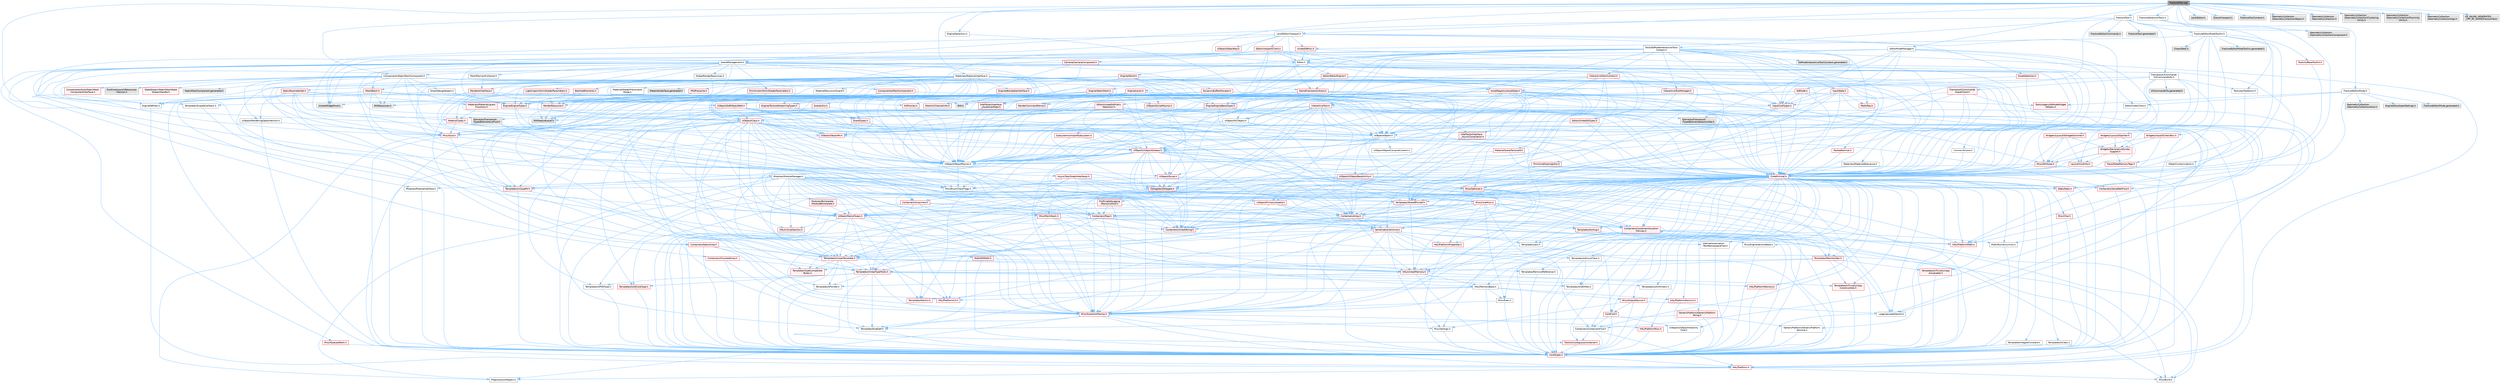 digraph "FractureTool.cpp"
{
 // INTERACTIVE_SVG=YES
 // LATEX_PDF_SIZE
  bgcolor="transparent";
  edge [fontname=Helvetica,fontsize=10,labelfontname=Helvetica,labelfontsize=10];
  node [fontname=Helvetica,fontsize=10,shape=box,height=0.2,width=0.4];
  Node1 [id="Node000001",label="FractureTool.cpp",height=0.2,width=0.4,color="gray40", fillcolor="grey60", style="filled", fontcolor="black",tooltip=" "];
  Node1 -> Node2 [id="edge1_Node000001_Node000002",color="steelblue1",style="solid",tooltip=" "];
  Node2 [id="Node000002",label="FractureTool.h",height=0.2,width=0.4,color="grey40", fillcolor="white", style="filled",URL="$d4/d30/FractureTool_8h.html",tooltip=" "];
  Node2 -> Node3 [id="edge2_Node000002_Node000003",color="steelblue1",style="solid",tooltip=" "];
  Node3 [id="Node000003",label="UObject/Object.h",height=0.2,width=0.4,color="grey40", fillcolor="white", style="filled",URL="$db/dbf/Object_8h.html",tooltip=" "];
  Node3 -> Node4 [id="edge3_Node000003_Node000004",color="steelblue1",style="solid",tooltip=" "];
  Node4 [id="Node000004",label="UObject/Script.h",height=0.2,width=0.4,color="red", fillcolor="#FFF0F0", style="filled",URL="$de/dc6/Script_8h.html",tooltip=" "];
  Node4 -> Node5 [id="edge4_Node000004_Node000005",color="steelblue1",style="solid",tooltip=" "];
  Node5 [id="Node000005",label="Delegates/Delegate.h",height=0.2,width=0.4,color="red", fillcolor="#FFF0F0", style="filled",URL="$d4/d80/Delegate_8h.html",tooltip=" "];
  Node5 -> Node6 [id="edge5_Node000005_Node000006",color="steelblue1",style="solid",tooltip=" "];
  Node6 [id="Node000006",label="CoreTypes.h",height=0.2,width=0.4,color="red", fillcolor="#FFF0F0", style="filled",URL="$dc/dec/CoreTypes_8h.html",tooltip=" "];
  Node6 -> Node7 [id="edge6_Node000006_Node000007",color="steelblue1",style="solid",tooltip=" "];
  Node7 [id="Node000007",label="HAL/Platform.h",height=0.2,width=0.4,color="red", fillcolor="#FFF0F0", style="filled",URL="$d9/dd0/Platform_8h.html",tooltip=" "];
  Node7 -> Node8 [id="edge7_Node000007_Node000008",color="steelblue1",style="solid",tooltip=" "];
  Node8 [id="Node000008",label="Misc/Build.h",height=0.2,width=0.4,color="grey40", fillcolor="white", style="filled",URL="$d3/dbb/Build_8h.html",tooltip=" "];
  Node7 -> Node11 [id="edge8_Node000007_Node000011",color="steelblue1",style="solid",tooltip=" "];
  Node11 [id="Node000011",label="PreprocessorHelpers.h",height=0.2,width=0.4,color="grey40", fillcolor="white", style="filled",URL="$db/ddb/PreprocessorHelpers_8h.html",tooltip=" "];
  Node5 -> Node20 [id="edge9_Node000005_Node000020",color="steelblue1",style="solid",tooltip=" "];
  Node20 [id="Node000020",label="Misc/AssertionMacros.h",height=0.2,width=0.4,color="red", fillcolor="#FFF0F0", style="filled",URL="$d0/dfa/AssertionMacros_8h.html",tooltip=" "];
  Node20 -> Node6 [id="edge10_Node000020_Node000006",color="steelblue1",style="solid",tooltip=" "];
  Node20 -> Node7 [id="edge11_Node000020_Node000007",color="steelblue1",style="solid",tooltip=" "];
  Node20 -> Node21 [id="edge12_Node000020_Node000021",color="steelblue1",style="solid",tooltip=" "];
  Node21 [id="Node000021",label="HAL/PlatformMisc.h",height=0.2,width=0.4,color="red", fillcolor="#FFF0F0", style="filled",URL="$d0/df5/PlatformMisc_8h.html",tooltip=" "];
  Node21 -> Node6 [id="edge13_Node000021_Node000006",color="steelblue1",style="solid",tooltip=" "];
  Node20 -> Node11 [id="edge14_Node000020_Node000011",color="steelblue1",style="solid",tooltip=" "];
  Node20 -> Node57 [id="edge15_Node000020_Node000057",color="steelblue1",style="solid",tooltip=" "];
  Node57 [id="Node000057",label="Templates/EnableIf.h",height=0.2,width=0.4,color="grey40", fillcolor="white", style="filled",URL="$d7/d60/EnableIf_8h.html",tooltip=" "];
  Node57 -> Node6 [id="edge16_Node000057_Node000006",color="steelblue1",style="solid",tooltip=" "];
  Node20 -> Node63 [id="edge17_Node000020_Node000063",color="steelblue1",style="solid",tooltip=" "];
  Node63 [id="Node000063",label="Misc/VarArgs.h",height=0.2,width=0.4,color="grey40", fillcolor="white", style="filled",URL="$d5/d6f/VarArgs_8h.html",tooltip=" "];
  Node63 -> Node6 [id="edge18_Node000063_Node000006",color="steelblue1",style="solid",tooltip=" "];
  Node5 -> Node71 [id="edge19_Node000005_Node000071",color="steelblue1",style="solid",tooltip=" "];
  Node71 [id="Node000071",label="UObject/NameTypes.h",height=0.2,width=0.4,color="red", fillcolor="#FFF0F0", style="filled",URL="$d6/d35/NameTypes_8h.html",tooltip=" "];
  Node71 -> Node6 [id="edge20_Node000071_Node000006",color="steelblue1",style="solid",tooltip=" "];
  Node71 -> Node20 [id="edge21_Node000071_Node000020",color="steelblue1",style="solid",tooltip=" "];
  Node71 -> Node72 [id="edge22_Node000071_Node000072",color="steelblue1",style="solid",tooltip=" "];
  Node72 [id="Node000072",label="HAL/UnrealMemory.h",height=0.2,width=0.4,color="red", fillcolor="#FFF0F0", style="filled",URL="$d9/d96/UnrealMemory_8h.html",tooltip=" "];
  Node72 -> Node6 [id="edge23_Node000072_Node000006",color="steelblue1",style="solid",tooltip=" "];
  Node72 -> Node76 [id="edge24_Node000072_Node000076",color="steelblue1",style="solid",tooltip=" "];
  Node76 [id="Node000076",label="HAL/MemoryBase.h",height=0.2,width=0.4,color="grey40", fillcolor="white", style="filled",URL="$d6/d9f/MemoryBase_8h.html",tooltip=" "];
  Node76 -> Node6 [id="edge25_Node000076_Node000006",color="steelblue1",style="solid",tooltip=" "];
  Node76 -> Node50 [id="edge26_Node000076_Node000050",color="steelblue1",style="solid",tooltip=" "];
  Node50 [id="Node000050",label="HAL/PlatformAtomics.h",height=0.2,width=0.4,color="red", fillcolor="#FFF0F0", style="filled",URL="$d3/d36/PlatformAtomics_8h.html",tooltip=" "];
  Node50 -> Node6 [id="edge27_Node000050_Node000006",color="steelblue1",style="solid",tooltip=" "];
  Node76 -> Node33 [id="edge28_Node000076_Node000033",color="steelblue1",style="solid",tooltip=" "];
  Node33 [id="Node000033",label="HAL/PlatformCrt.h",height=0.2,width=0.4,color="red", fillcolor="#FFF0F0", style="filled",URL="$d8/d75/PlatformCrt_8h.html",tooltip=" "];
  Node76 -> Node77 [id="edge29_Node000076_Node000077",color="steelblue1",style="solid",tooltip=" "];
  Node77 [id="Node000077",label="Misc/Exec.h",height=0.2,width=0.4,color="grey40", fillcolor="white", style="filled",URL="$de/ddb/Exec_8h.html",tooltip=" "];
  Node77 -> Node6 [id="edge30_Node000077_Node000006",color="steelblue1",style="solid",tooltip=" "];
  Node77 -> Node20 [id="edge31_Node000077_Node000020",color="steelblue1",style="solid",tooltip=" "];
  Node76 -> Node78 [id="edge32_Node000076_Node000078",color="steelblue1",style="solid",tooltip=" "];
  Node78 [id="Node000078",label="Misc/OutputDevice.h",height=0.2,width=0.4,color="red", fillcolor="#FFF0F0", style="filled",URL="$d7/d32/OutputDevice_8h.html",tooltip=" "];
  Node78 -> Node28 [id="edge33_Node000078_Node000028",color="steelblue1",style="solid",tooltip=" "];
  Node28 [id="Node000028",label="CoreFwd.h",height=0.2,width=0.4,color="red", fillcolor="#FFF0F0", style="filled",URL="$d1/d1e/CoreFwd_8h.html",tooltip=" "];
  Node28 -> Node6 [id="edge34_Node000028_Node000006",color="steelblue1",style="solid",tooltip=" "];
  Node28 -> Node29 [id="edge35_Node000028_Node000029",color="steelblue1",style="solid",tooltip=" "];
  Node29 [id="Node000029",label="Containers/ContainersFwd.h",height=0.2,width=0.4,color="grey40", fillcolor="white", style="filled",URL="$d4/d0a/ContainersFwd_8h.html",tooltip=" "];
  Node29 -> Node7 [id="edge36_Node000029_Node000007",color="steelblue1",style="solid",tooltip=" "];
  Node29 -> Node6 [id="edge37_Node000029_Node000006",color="steelblue1",style="solid",tooltip=" "];
  Node29 -> Node26 [id="edge38_Node000029_Node000026",color="steelblue1",style="solid",tooltip=" "];
  Node26 [id="Node000026",label="Traits/IsContiguousContainer.h",height=0.2,width=0.4,color="red", fillcolor="#FFF0F0", style="filled",URL="$d5/d3c/IsContiguousContainer_8h.html",tooltip=" "];
  Node26 -> Node6 [id="edge39_Node000026_Node000006",color="steelblue1",style="solid",tooltip=" "];
  Node28 -> Node31 [id="edge40_Node000028_Node000031",color="steelblue1",style="solid",tooltip=" "];
  Node31 [id="Node000031",label="UObject/UObjectHierarchy\lFwd.h",height=0.2,width=0.4,color="grey40", fillcolor="white", style="filled",URL="$d3/d13/UObjectHierarchyFwd_8h.html",tooltip=" "];
  Node78 -> Node6 [id="edge41_Node000078_Node000006",color="steelblue1",style="solid",tooltip=" "];
  Node78 -> Node79 [id="edge42_Node000078_Node000079",color="steelblue1",style="solid",tooltip=" "];
  Node79 [id="Node000079",label="Logging/LogVerbosity.h",height=0.2,width=0.4,color="grey40", fillcolor="white", style="filled",URL="$d2/d8f/LogVerbosity_8h.html",tooltip=" "];
  Node79 -> Node6 [id="edge43_Node000079_Node000006",color="steelblue1",style="solid",tooltip=" "];
  Node78 -> Node63 [id="edge44_Node000078_Node000063",color="steelblue1",style="solid",tooltip=" "];
  Node76 -> Node80 [id="edge45_Node000076_Node000080",color="steelblue1",style="solid",tooltip=" "];
  Node80 [id="Node000080",label="Templates/Atomic.h",height=0.2,width=0.4,color="red", fillcolor="#FFF0F0", style="filled",URL="$d3/d91/Atomic_8h.html",tooltip=" "];
  Node72 -> Node89 [id="edge46_Node000072_Node000089",color="steelblue1",style="solid",tooltip=" "];
  Node89 [id="Node000089",label="HAL/PlatformMemory.h",height=0.2,width=0.4,color="red", fillcolor="#FFF0F0", style="filled",URL="$de/d68/PlatformMemory_8h.html",tooltip=" "];
  Node89 -> Node6 [id="edge47_Node000089_Node000006",color="steelblue1",style="solid",tooltip=" "];
  Node72 -> Node92 [id="edge48_Node000072_Node000092",color="steelblue1",style="solid",tooltip=" "];
  Node92 [id="Node000092",label="Templates/IsPointer.h",height=0.2,width=0.4,color="grey40", fillcolor="white", style="filled",URL="$d7/d05/IsPointer_8h.html",tooltip=" "];
  Node92 -> Node6 [id="edge49_Node000092_Node000006",color="steelblue1",style="solid",tooltip=" "];
  Node71 -> Node93 [id="edge50_Node000071_Node000093",color="steelblue1",style="solid",tooltip=" "];
  Node93 [id="Node000093",label="Templates/UnrealTypeTraits.h",height=0.2,width=0.4,color="red", fillcolor="#FFF0F0", style="filled",URL="$d2/d2d/UnrealTypeTraits_8h.html",tooltip=" "];
  Node93 -> Node6 [id="edge51_Node000093_Node000006",color="steelblue1",style="solid",tooltip=" "];
  Node93 -> Node92 [id="edge52_Node000093_Node000092",color="steelblue1",style="solid",tooltip=" "];
  Node93 -> Node20 [id="edge53_Node000093_Node000020",color="steelblue1",style="solid",tooltip=" "];
  Node93 -> Node85 [id="edge54_Node000093_Node000085",color="steelblue1",style="solid",tooltip=" "];
  Node85 [id="Node000085",label="Templates/AndOrNot.h",height=0.2,width=0.4,color="grey40", fillcolor="white", style="filled",URL="$db/d0a/AndOrNot_8h.html",tooltip=" "];
  Node85 -> Node6 [id="edge55_Node000085_Node000006",color="steelblue1",style="solid",tooltip=" "];
  Node93 -> Node57 [id="edge56_Node000093_Node000057",color="steelblue1",style="solid",tooltip=" "];
  Node93 -> Node94 [id="edge57_Node000093_Node000094",color="steelblue1",style="solid",tooltip=" "];
  Node94 [id="Node000094",label="Templates/IsArithmetic.h",height=0.2,width=0.4,color="grey40", fillcolor="white", style="filled",URL="$d2/d5d/IsArithmetic_8h.html",tooltip=" "];
  Node94 -> Node6 [id="edge58_Node000094_Node000006",color="steelblue1",style="solid",tooltip=" "];
  Node93 -> Node96 [id="edge59_Node000093_Node000096",color="steelblue1",style="solid",tooltip=" "];
  Node96 [id="Node000096",label="Templates/IsPODType.h",height=0.2,width=0.4,color="grey40", fillcolor="white", style="filled",URL="$d7/db1/IsPODType_8h.html",tooltip=" "];
  Node96 -> Node6 [id="edge60_Node000096_Node000006",color="steelblue1",style="solid",tooltip=" "];
  Node93 -> Node97 [id="edge61_Node000093_Node000097",color="steelblue1",style="solid",tooltip=" "];
  Node97 [id="Node000097",label="Templates/IsUECoreType.h",height=0.2,width=0.4,color="red", fillcolor="#FFF0F0", style="filled",URL="$d1/db8/IsUECoreType_8h.html",tooltip=" "];
  Node97 -> Node6 [id="edge62_Node000097_Node000006",color="steelblue1",style="solid",tooltip=" "];
  Node93 -> Node86 [id="edge63_Node000093_Node000086",color="steelblue1",style="solid",tooltip=" "];
  Node86 [id="Node000086",label="Templates/IsTriviallyCopy\lConstructible.h",height=0.2,width=0.4,color="red", fillcolor="#FFF0F0", style="filled",URL="$d3/d78/IsTriviallyCopyConstructible_8h.html",tooltip=" "];
  Node86 -> Node6 [id="edge64_Node000086_Node000006",color="steelblue1",style="solid",tooltip=" "];
  Node71 -> Node98 [id="edge65_Node000071_Node000098",color="steelblue1",style="solid",tooltip=" "];
  Node98 [id="Node000098",label="Templates/UnrealTemplate.h",height=0.2,width=0.4,color="red", fillcolor="#FFF0F0", style="filled",URL="$d4/d24/UnrealTemplate_8h.html",tooltip=" "];
  Node98 -> Node6 [id="edge66_Node000098_Node000006",color="steelblue1",style="solid",tooltip=" "];
  Node98 -> Node92 [id="edge67_Node000098_Node000092",color="steelblue1",style="solid",tooltip=" "];
  Node98 -> Node72 [id="edge68_Node000098_Node000072",color="steelblue1",style="solid",tooltip=" "];
  Node98 -> Node93 [id="edge69_Node000098_Node000093",color="steelblue1",style="solid",tooltip=" "];
  Node98 -> Node101 [id="edge70_Node000098_Node000101",color="steelblue1",style="solid",tooltip=" "];
  Node101 [id="Node000101",label="Templates/RemoveReference.h",height=0.2,width=0.4,color="grey40", fillcolor="white", style="filled",URL="$da/dbe/RemoveReference_8h.html",tooltip=" "];
  Node101 -> Node6 [id="edge71_Node000101_Node000006",color="steelblue1",style="solid",tooltip=" "];
  Node98 -> Node102 [id="edge72_Node000098_Node000102",color="steelblue1",style="solid",tooltip=" "];
  Node102 [id="Node000102",label="Templates/TypeCompatible\lBytes.h",height=0.2,width=0.4,color="red", fillcolor="#FFF0F0", style="filled",URL="$df/d0a/TypeCompatibleBytes_8h.html",tooltip=" "];
  Node102 -> Node6 [id="edge73_Node000102_Node000006",color="steelblue1",style="solid",tooltip=" "];
  Node98 -> Node26 [id="edge74_Node000098_Node000026",color="steelblue1",style="solid",tooltip=" "];
  Node71 -> Node104 [id="edge75_Node000071_Node000104",color="steelblue1",style="solid",tooltip=" "];
  Node104 [id="Node000104",label="Containers/UnrealString.h",height=0.2,width=0.4,color="red", fillcolor="#FFF0F0", style="filled",URL="$d5/dba/UnrealString_8h.html",tooltip=" "];
  Node71 -> Node108 [id="edge76_Node000071_Node000108",color="steelblue1",style="solid",tooltip=" "];
  Node108 [id="Node000108",label="HAL/CriticalSection.h",height=0.2,width=0.4,color="red", fillcolor="#FFF0F0", style="filled",URL="$d6/d90/CriticalSection_8h.html",tooltip=" "];
  Node71 -> Node80 [id="edge77_Node000071_Node000080",color="steelblue1",style="solid",tooltip=" "];
  Node5 -> Node184 [id="edge78_Node000005_Node000184",color="steelblue1",style="solid",tooltip=" "];
  Node184 [id="Node000184",label="Templates/SharedPointer.h",height=0.2,width=0.4,color="red", fillcolor="#FFF0F0", style="filled",URL="$d2/d17/SharedPointer_8h.html",tooltip=" "];
  Node184 -> Node6 [id="edge79_Node000184_Node000006",color="steelblue1",style="solid",tooltip=" "];
  Node184 -> Node20 [id="edge80_Node000184_Node000020",color="steelblue1",style="solid",tooltip=" "];
  Node184 -> Node72 [id="edge81_Node000184_Node000072",color="steelblue1",style="solid",tooltip=" "];
  Node184 -> Node124 [id="edge82_Node000184_Node000124",color="steelblue1",style="solid",tooltip=" "];
  Node124 [id="Node000124",label="Containers/Array.h",height=0.2,width=0.4,color="red", fillcolor="#FFF0F0", style="filled",URL="$df/dd0/Array_8h.html",tooltip=" "];
  Node124 -> Node6 [id="edge83_Node000124_Node000006",color="steelblue1",style="solid",tooltip=" "];
  Node124 -> Node20 [id="edge84_Node000124_Node000020",color="steelblue1",style="solid",tooltip=" "];
  Node124 -> Node72 [id="edge85_Node000124_Node000072",color="steelblue1",style="solid",tooltip=" "];
  Node124 -> Node93 [id="edge86_Node000124_Node000093",color="steelblue1",style="solid",tooltip=" "];
  Node124 -> Node98 [id="edge87_Node000124_Node000098",color="steelblue1",style="solid",tooltip=" "];
  Node124 -> Node112 [id="edge88_Node000124_Node000112",color="steelblue1",style="solid",tooltip=" "];
  Node112 [id="Node000112",label="Containers/ContainerAllocation\lPolicies.h",height=0.2,width=0.4,color="red", fillcolor="#FFF0F0", style="filled",URL="$d7/dff/ContainerAllocationPolicies_8h.html",tooltip=" "];
  Node112 -> Node6 [id="edge89_Node000112_Node000006",color="steelblue1",style="solid",tooltip=" "];
  Node112 -> Node112 [id="edge90_Node000112_Node000112",color="steelblue1",style="solid",tooltip=" "];
  Node112 -> Node114 [id="edge91_Node000112_Node000114",color="steelblue1",style="solid",tooltip=" "];
  Node114 [id="Node000114",label="HAL/PlatformMath.h",height=0.2,width=0.4,color="red", fillcolor="#FFF0F0", style="filled",URL="$dc/d53/PlatformMath_8h.html",tooltip=" "];
  Node114 -> Node6 [id="edge92_Node000114_Node000006",color="steelblue1",style="solid",tooltip=" "];
  Node112 -> Node72 [id="edge93_Node000112_Node000072",color="steelblue1",style="solid",tooltip=" "];
  Node112 -> Node43 [id="edge94_Node000112_Node000043",color="steelblue1",style="solid",tooltip=" "];
  Node43 [id="Node000043",label="Math/NumericLimits.h",height=0.2,width=0.4,color="grey40", fillcolor="white", style="filled",URL="$df/d1b/NumericLimits_8h.html",tooltip=" "];
  Node43 -> Node6 [id="edge95_Node000043_Node000006",color="steelblue1",style="solid",tooltip=" "];
  Node112 -> Node20 [id="edge96_Node000112_Node000020",color="steelblue1",style="solid",tooltip=" "];
  Node112 -> Node123 [id="edge97_Node000112_Node000123",color="steelblue1",style="solid",tooltip=" "];
  Node123 [id="Node000123",label="Templates/MemoryOps.h",height=0.2,width=0.4,color="red", fillcolor="#FFF0F0", style="filled",URL="$db/dea/MemoryOps_8h.html",tooltip=" "];
  Node123 -> Node6 [id="edge98_Node000123_Node000006",color="steelblue1",style="solid",tooltip=" "];
  Node123 -> Node72 [id="edge99_Node000123_Node000072",color="steelblue1",style="solid",tooltip=" "];
  Node123 -> Node87 [id="edge100_Node000123_Node000087",color="steelblue1",style="solid",tooltip=" "];
  Node87 [id="Node000087",label="Templates/IsTriviallyCopy\lAssignable.h",height=0.2,width=0.4,color="red", fillcolor="#FFF0F0", style="filled",URL="$d2/df2/IsTriviallyCopyAssignable_8h.html",tooltip=" "];
  Node87 -> Node6 [id="edge101_Node000087_Node000006",color="steelblue1",style="solid",tooltip=" "];
  Node123 -> Node86 [id="edge102_Node000123_Node000086",color="steelblue1",style="solid",tooltip=" "];
  Node123 -> Node93 [id="edge103_Node000123_Node000093",color="steelblue1",style="solid",tooltip=" "];
  Node112 -> Node102 [id="edge104_Node000112_Node000102",color="steelblue1",style="solid",tooltip=" "];
  Node124 -> Node131 [id="edge105_Node000124_Node000131",color="steelblue1",style="solid",tooltip=" "];
  Node131 [id="Node000131",label="Serialization/Archive.h",height=0.2,width=0.4,color="red", fillcolor="#FFF0F0", style="filled",URL="$d7/d3b/Archive_8h.html",tooltip=" "];
  Node131 -> Node28 [id="edge106_Node000131_Node000028",color="steelblue1",style="solid",tooltip=" "];
  Node131 -> Node6 [id="edge107_Node000131_Node000006",color="steelblue1",style="solid",tooltip=" "];
  Node131 -> Node132 [id="edge108_Node000131_Node000132",color="steelblue1",style="solid",tooltip=" "];
  Node132 [id="Node000132",label="HAL/PlatformProperties.h",height=0.2,width=0.4,color="red", fillcolor="#FFF0F0", style="filled",URL="$d9/db0/PlatformProperties_8h.html",tooltip=" "];
  Node132 -> Node6 [id="edge109_Node000132_Node000006",color="steelblue1",style="solid",tooltip=" "];
  Node131 -> Node135 [id="edge110_Node000131_Node000135",color="steelblue1",style="solid",tooltip=" "];
  Node135 [id="Node000135",label="Internationalization\l/TextNamespaceFwd.h",height=0.2,width=0.4,color="grey40", fillcolor="white", style="filled",URL="$d8/d97/TextNamespaceFwd_8h.html",tooltip=" "];
  Node135 -> Node6 [id="edge111_Node000135_Node000006",color="steelblue1",style="solid",tooltip=" "];
  Node131 -> Node20 [id="edge112_Node000131_Node000020",color="steelblue1",style="solid",tooltip=" "];
  Node131 -> Node8 [id="edge113_Node000131_Node000008",color="steelblue1",style="solid",tooltip=" "];
  Node131 -> Node136 [id="edge114_Node000131_Node000136",color="steelblue1",style="solid",tooltip=" "];
  Node136 [id="Node000136",label="Misc/EngineVersionBase.h",height=0.2,width=0.4,color="grey40", fillcolor="white", style="filled",URL="$d5/d2b/EngineVersionBase_8h.html",tooltip=" "];
  Node136 -> Node6 [id="edge115_Node000136_Node000006",color="steelblue1",style="solid",tooltip=" "];
  Node131 -> Node63 [id="edge116_Node000131_Node000063",color="steelblue1",style="solid",tooltip=" "];
  Node131 -> Node57 [id="edge117_Node000131_Node000057",color="steelblue1",style="solid",tooltip=" "];
  Node131 -> Node139 [id="edge118_Node000131_Node000139",color="steelblue1",style="solid",tooltip=" "];
  Node139 [id="Node000139",label="Templates/IsEnumClass.h",height=0.2,width=0.4,color="grey40", fillcolor="white", style="filled",URL="$d7/d15/IsEnumClass_8h.html",tooltip=" "];
  Node139 -> Node6 [id="edge119_Node000139_Node000006",color="steelblue1",style="solid",tooltip=" "];
  Node139 -> Node85 [id="edge120_Node000139_Node000085",color="steelblue1",style="solid",tooltip=" "];
  Node131 -> Node98 [id="edge121_Node000131_Node000098",color="steelblue1",style="solid",tooltip=" "];
  Node124 -> Node162 [id="edge122_Node000124_Node000162",color="steelblue1",style="solid",tooltip=" "];
  Node162 [id="Node000162",label="Templates/Less.h",height=0.2,width=0.4,color="grey40", fillcolor="white", style="filled",URL="$de/dc8/Less_8h.html",tooltip=" "];
  Node162 -> Node6 [id="edge123_Node000162_Node000006",color="steelblue1",style="solid",tooltip=" "];
  Node162 -> Node98 [id="edge124_Node000162_Node000098",color="steelblue1",style="solid",tooltip=" "];
  Node124 -> Node170 [id="edge125_Node000124_Node000170",color="steelblue1",style="solid",tooltip=" "];
  Node170 [id="Node000170",label="Templates/Sorting.h",height=0.2,width=0.4,color="red", fillcolor="#FFF0F0", style="filled",URL="$d3/d9e/Sorting_8h.html",tooltip=" "];
  Node170 -> Node6 [id="edge126_Node000170_Node000006",color="steelblue1",style="solid",tooltip=" "];
  Node170 -> Node114 [id="edge127_Node000170_Node000114",color="steelblue1",style="solid",tooltip=" "];
  Node170 -> Node162 [id="edge128_Node000170_Node000162",color="steelblue1",style="solid",tooltip=" "];
  Node184 -> Node186 [id="edge129_Node000184_Node000186",color="steelblue1",style="solid",tooltip=" "];
  Node186 [id="Node000186",label="Containers/Map.h",height=0.2,width=0.4,color="red", fillcolor="#FFF0F0", style="filled",URL="$df/d79/Map_8h.html",tooltip=" "];
  Node186 -> Node6 [id="edge130_Node000186_Node000006",color="steelblue1",style="solid",tooltip=" "];
  Node186 -> Node104 [id="edge131_Node000186_Node000104",color="steelblue1",style="solid",tooltip=" "];
  Node186 -> Node20 [id="edge132_Node000186_Node000020",color="steelblue1",style="solid",tooltip=" "];
  Node186 -> Node170 [id="edge133_Node000186_Node000170",color="steelblue1",style="solid",tooltip=" "];
  Node186 -> Node98 [id="edge134_Node000186_Node000098",color="steelblue1",style="solid",tooltip=" "];
  Node186 -> Node93 [id="edge135_Node000186_Node000093",color="steelblue1",style="solid",tooltip=" "];
  Node4 -> Node247 [id="edge136_Node000004_Node000247",color="steelblue1",style="solid",tooltip=" "];
  Node247 [id="Node000247",label="Stats/Stats.h",height=0.2,width=0.4,color="red", fillcolor="#FFF0F0", style="filled",URL="$dc/d09/Stats_8h.html",tooltip=" "];
  Node247 -> Node6 [id="edge137_Node000247_Node000006",color="steelblue1",style="solid",tooltip=" "];
  Node4 -> Node45 [id="edge138_Node000004_Node000045",color="steelblue1",style="solid",tooltip=" "];
  Node45 [id="Node000045",label="Misc/EnumClassFlags.h",height=0.2,width=0.4,color="grey40", fillcolor="white", style="filled",URL="$d8/de7/EnumClassFlags_8h.html",tooltip=" "];
  Node4 -> Node273 [id="edge139_Node000004_Node000273",color="steelblue1",style="solid",tooltip=" "];
  Node273 [id="Node000273",label="Misc/CoreMisc.h",height=0.2,width=0.4,color="red", fillcolor="#FFF0F0", style="filled",URL="$d8/d97/CoreMisc_8h.html",tooltip=" "];
  Node273 -> Node124 [id="edge140_Node000273_Node000124",color="steelblue1",style="solid",tooltip=" "];
  Node273 -> Node112 [id="edge141_Node000273_Node000112",color="steelblue1",style="solid",tooltip=" "];
  Node273 -> Node186 [id="edge142_Node000273_Node000186",color="steelblue1",style="solid",tooltip=" "];
  Node273 -> Node104 [id="edge143_Node000273_Node000104",color="steelblue1",style="solid",tooltip=" "];
  Node273 -> Node6 [id="edge144_Node000273_Node000006",color="steelblue1",style="solid",tooltip=" "];
  Node273 -> Node132 [id="edge145_Node000273_Node000132",color="steelblue1",style="solid",tooltip=" "];
  Node273 -> Node79 [id="edge146_Node000273_Node000079",color="steelblue1",style="solid",tooltip=" "];
  Node273 -> Node8 [id="edge147_Node000273_Node000008",color="steelblue1",style="solid",tooltip=" "];
  Node273 -> Node77 [id="edge148_Node000273_Node000077",color="steelblue1",style="solid",tooltip=" "];
  Node273 -> Node71 [id="edge149_Node000273_Node000071",color="steelblue1",style="solid",tooltip=" "];
  Node3 -> Node277 [id="edge150_Node000003_Node000277",color="steelblue1",style="solid",tooltip=" "];
  Node277 [id="Node000277",label="UObject/ObjectMacros.h",height=0.2,width=0.4,color="grey40", fillcolor="white", style="filled",URL="$d8/d8d/ObjectMacros_8h.html",tooltip=" "];
  Node277 -> Node45 [id="edge151_Node000277_Node000045",color="steelblue1",style="solid",tooltip=" "];
  Node277 -> Node4 [id="edge152_Node000277_Node000004",color="steelblue1",style="solid",tooltip=" "];
  Node3 -> Node278 [id="edge153_Node000003_Node000278",color="steelblue1",style="solid",tooltip=" "];
  Node278 [id="Node000278",label="UObject/UObjectBaseUtility.h",height=0.2,width=0.4,color="red", fillcolor="#FFF0F0", style="filled",URL="$d2/df9/UObjectBaseUtility_8h.html",tooltip=" "];
  Node278 -> Node104 [id="edge154_Node000278_Node000104",color="steelblue1",style="solid",tooltip=" "];
  Node278 -> Node279 [id="edge155_Node000278_Node000279",color="steelblue1",style="solid",tooltip=" "];
  Node279 [id="Node000279",label="Containers/VersePathFwd.h",height=0.2,width=0.4,color="red", fillcolor="#FFF0F0", style="filled",URL="$d0/d99/VersePathFwd_8h.html",tooltip=" "];
  Node279 -> Node6 [id="edge156_Node000279_Node000006",color="steelblue1",style="solid",tooltip=" "];
  Node278 -> Node114 [id="edge157_Node000278_Node000114",color="steelblue1",style="solid",tooltip=" "];
  Node278 -> Node20 [id="edge158_Node000278_Node000020",color="steelblue1",style="solid",tooltip=" "];
  Node278 -> Node45 [id="edge159_Node000278_Node000045",color="steelblue1",style="solid",tooltip=" "];
  Node278 -> Node247 [id="edge160_Node000278_Node000247",color="steelblue1",style="solid",tooltip=" "];
  Node278 -> Node71 [id="edge161_Node000278_Node000071",color="steelblue1",style="solid",tooltip=" "];
  Node3 -> Node317 [id="edge162_Node000003_Node000317",color="steelblue1",style="solid",tooltip=" "];
  Node317 [id="Node000317",label="UObject/ObjectCompileContext.h",height=0.2,width=0.4,color="grey40", fillcolor="white", style="filled",URL="$d6/de9/ObjectCompileContext_8h.html",tooltip=" "];
  Node3 -> Node318 [id="edge163_Node000003_Node000318",color="steelblue1",style="solid",tooltip=" "];
  Node318 [id="Node000318",label="ProfilingDebugging\l/ResourceSize.h",height=0.2,width=0.4,color="red", fillcolor="#FFF0F0", style="filled",URL="$dd/d71/ResourceSize_8h.html",tooltip=" "];
  Node318 -> Node186 [id="edge164_Node000318_Node000186",color="steelblue1",style="solid",tooltip=" "];
  Node318 -> Node6 [id="edge165_Node000318_Node000006",color="steelblue1",style="solid",tooltip=" "];
  Node318 -> Node20 [id="edge166_Node000318_Node000020",color="steelblue1",style="solid",tooltip=" "];
  Node318 -> Node71 [id="edge167_Node000318_Node000071",color="steelblue1",style="solid",tooltip=" "];
  Node3 -> Node311 [id="edge168_Node000003_Node000311",color="steelblue1",style="solid",tooltip=" "];
  Node311 [id="Node000311",label="UObject/PrimaryAssetId.h",height=0.2,width=0.4,color="red", fillcolor="#FFF0F0", style="filled",URL="$dc/d5c/PrimaryAssetId_8h.html",tooltip=" "];
  Node311 -> Node104 [id="edge169_Node000311_Node000104",color="steelblue1",style="solid",tooltip=" "];
  Node311 -> Node7 [id="edge170_Node000311_Node000007",color="steelblue1",style="solid",tooltip=" "];
  Node311 -> Node131 [id="edge171_Node000311_Node000131",color="steelblue1",style="solid",tooltip=" "];
  Node311 -> Node71 [id="edge172_Node000311_Node000071",color="steelblue1",style="solid",tooltip=" "];
  Node3 -> Node279 [id="edge173_Node000003_Node000279",color="steelblue1",style="solid",tooltip=" "];
  Node2 -> Node319 [id="edge174_Node000002_Node000319",color="steelblue1",style="solid",tooltip=" "];
  Node319 [id="Node000319",label="Textures/SlateIcon.h",height=0.2,width=0.4,color="grey40", fillcolor="white", style="filled",URL="$d0/d09/SlateIcon_8h.html",tooltip=" "];
  Node319 -> Node320 [id="edge175_Node000319_Node000320",color="steelblue1",style="solid",tooltip=" "];
  Node320 [id="Node000320",label="CoreMinimal.h",height=0.2,width=0.4,color="red", fillcolor="#FFF0F0", style="filled",URL="$d7/d67/CoreMinimal_8h.html",tooltip=" "];
  Node320 -> Node6 [id="edge176_Node000320_Node000006",color="steelblue1",style="solid",tooltip=" "];
  Node320 -> Node28 [id="edge177_Node000320_Node000028",color="steelblue1",style="solid",tooltip=" "];
  Node320 -> Node31 [id="edge178_Node000320_Node000031",color="steelblue1",style="solid",tooltip=" "];
  Node320 -> Node29 [id="edge179_Node000320_Node000029",color="steelblue1",style="solid",tooltip=" "];
  Node320 -> Node63 [id="edge180_Node000320_Node000063",color="steelblue1",style="solid",tooltip=" "];
  Node320 -> Node79 [id="edge181_Node000320_Node000079",color="steelblue1",style="solid",tooltip=" "];
  Node320 -> Node78 [id="edge182_Node000320_Node000078",color="steelblue1",style="solid",tooltip=" "];
  Node320 -> Node33 [id="edge183_Node000320_Node000033",color="steelblue1",style="solid",tooltip=" "];
  Node320 -> Node21 [id="edge184_Node000320_Node000021",color="steelblue1",style="solid",tooltip=" "];
  Node320 -> Node20 [id="edge185_Node000320_Node000020",color="steelblue1",style="solid",tooltip=" "];
  Node320 -> Node92 [id="edge186_Node000320_Node000092",color="steelblue1",style="solid",tooltip=" "];
  Node320 -> Node89 [id="edge187_Node000320_Node000089",color="steelblue1",style="solid",tooltip=" "];
  Node320 -> Node50 [id="edge188_Node000320_Node000050",color="steelblue1",style="solid",tooltip=" "];
  Node320 -> Node77 [id="edge189_Node000320_Node000077",color="steelblue1",style="solid",tooltip=" "];
  Node320 -> Node76 [id="edge190_Node000320_Node000076",color="steelblue1",style="solid",tooltip=" "];
  Node320 -> Node72 [id="edge191_Node000320_Node000072",color="steelblue1",style="solid",tooltip=" "];
  Node320 -> Node94 [id="edge192_Node000320_Node000094",color="steelblue1",style="solid",tooltip=" "];
  Node320 -> Node85 [id="edge193_Node000320_Node000085",color="steelblue1",style="solid",tooltip=" "];
  Node320 -> Node96 [id="edge194_Node000320_Node000096",color="steelblue1",style="solid",tooltip=" "];
  Node320 -> Node97 [id="edge195_Node000320_Node000097",color="steelblue1",style="solid",tooltip=" "];
  Node320 -> Node86 [id="edge196_Node000320_Node000086",color="steelblue1",style="solid",tooltip=" "];
  Node320 -> Node93 [id="edge197_Node000320_Node000093",color="steelblue1",style="solid",tooltip=" "];
  Node320 -> Node57 [id="edge198_Node000320_Node000057",color="steelblue1",style="solid",tooltip=" "];
  Node320 -> Node101 [id="edge199_Node000320_Node000101",color="steelblue1",style="solid",tooltip=" "];
  Node320 -> Node321 [id="edge200_Node000320_Node000321",color="steelblue1",style="solid",tooltip=" "];
  Node321 [id="Node000321",label="Templates/IntegralConstant.h",height=0.2,width=0.4,color="grey40", fillcolor="white", style="filled",URL="$db/d1b/IntegralConstant_8h.html",tooltip=" "];
  Node321 -> Node6 [id="edge201_Node000321_Node000006",color="steelblue1",style="solid",tooltip=" "];
  Node320 -> Node322 [id="edge202_Node000320_Node000322",color="steelblue1",style="solid",tooltip=" "];
  Node322 [id="Node000322",label="Templates/IsClass.h",height=0.2,width=0.4,color="grey40", fillcolor="white", style="filled",URL="$db/dcb/IsClass_8h.html",tooltip=" "];
  Node322 -> Node6 [id="edge203_Node000322_Node000006",color="steelblue1",style="solid",tooltip=" "];
  Node320 -> Node102 [id="edge204_Node000320_Node000102",color="steelblue1",style="solid",tooltip=" "];
  Node320 -> Node26 [id="edge205_Node000320_Node000026",color="steelblue1",style="solid",tooltip=" "];
  Node320 -> Node98 [id="edge206_Node000320_Node000098",color="steelblue1",style="solid",tooltip=" "];
  Node320 -> Node43 [id="edge207_Node000320_Node000043",color="steelblue1",style="solid",tooltip=" "];
  Node320 -> Node114 [id="edge208_Node000320_Node000114",color="steelblue1",style="solid",tooltip=" "];
  Node320 -> Node87 [id="edge209_Node000320_Node000087",color="steelblue1",style="solid",tooltip=" "];
  Node320 -> Node123 [id="edge210_Node000320_Node000123",color="steelblue1",style="solid",tooltip=" "];
  Node320 -> Node112 [id="edge211_Node000320_Node000112",color="steelblue1",style="solid",tooltip=" "];
  Node320 -> Node139 [id="edge212_Node000320_Node000139",color="steelblue1",style="solid",tooltip=" "];
  Node320 -> Node132 [id="edge213_Node000320_Node000132",color="steelblue1",style="solid",tooltip=" "];
  Node320 -> Node136 [id="edge214_Node000320_Node000136",color="steelblue1",style="solid",tooltip=" "];
  Node320 -> Node135 [id="edge215_Node000320_Node000135",color="steelblue1",style="solid",tooltip=" "];
  Node320 -> Node131 [id="edge216_Node000320_Node000131",color="steelblue1",style="solid",tooltip=" "];
  Node320 -> Node162 [id="edge217_Node000320_Node000162",color="steelblue1",style="solid",tooltip=" "];
  Node320 -> Node170 [id="edge218_Node000320_Node000170",color="steelblue1",style="solid",tooltip=" "];
  Node320 -> Node149 [id="edge219_Node000320_Node000149",color="steelblue1",style="solid",tooltip=" "];
  Node149 [id="Node000149",label="Misc/Char.h",height=0.2,width=0.4,color="red", fillcolor="#FFF0F0", style="filled",URL="$d0/d58/Char_8h.html",tooltip=" "];
  Node149 -> Node6 [id="edge220_Node000149_Node000006",color="steelblue1",style="solid",tooltip=" "];
  Node320 -> Node323 [id="edge221_Node000320_Node000323",color="steelblue1",style="solid",tooltip=" "];
  Node323 [id="Node000323",label="GenericPlatform/GenericPlatform\lStricmp.h",height=0.2,width=0.4,color="grey40", fillcolor="white", style="filled",URL="$d2/d86/GenericPlatformStricmp_8h.html",tooltip=" "];
  Node323 -> Node6 [id="edge222_Node000323_Node000006",color="steelblue1",style="solid",tooltip=" "];
  Node320 -> Node324 [id="edge223_Node000320_Node000324",color="steelblue1",style="solid",tooltip=" "];
  Node324 [id="Node000324",label="GenericPlatform/GenericPlatform\lString.h",height=0.2,width=0.4,color="red", fillcolor="#FFF0F0", style="filled",URL="$dd/d20/GenericPlatformString_8h.html",tooltip=" "];
  Node324 -> Node6 [id="edge224_Node000324_Node000006",color="steelblue1",style="solid",tooltip=" "];
  Node324 -> Node323 [id="edge225_Node000324_Node000323",color="steelblue1",style="solid",tooltip=" "];
  Node324 -> Node57 [id="edge226_Node000324_Node000057",color="steelblue1",style="solid",tooltip=" "];
  Node320 -> Node104 [id="edge227_Node000320_Node000104",color="steelblue1",style="solid",tooltip=" "];
  Node320 -> Node124 [id="edge228_Node000320_Node000124",color="steelblue1",style="solid",tooltip=" "];
  Node320 -> Node71 [id="edge229_Node000320_Node000071",color="steelblue1",style="solid",tooltip=" "];
  Node320 -> Node186 [id="edge230_Node000320_Node000186",color="steelblue1",style="solid",tooltip=" "];
  Node320 -> Node184 [id="edge231_Node000320_Node000184",color="steelblue1",style="solid",tooltip=" "];
  Node320 -> Node5 [id="edge232_Node000320_Node000005",color="steelblue1",style="solid",tooltip=" "];
  Node320 -> Node201 [id="edge233_Node000320_Node000201",color="steelblue1",style="solid",tooltip=" "];
  Node201 [id="Node000201",label="Misc/Optional.h",height=0.2,width=0.4,color="red", fillcolor="#FFF0F0", style="filled",URL="$d2/dae/Optional_8h.html",tooltip=" "];
  Node201 -> Node6 [id="edge234_Node000201_Node000006",color="steelblue1",style="solid",tooltip=" "];
  Node201 -> Node20 [id="edge235_Node000201_Node000020",color="steelblue1",style="solid",tooltip=" "];
  Node201 -> Node123 [id="edge236_Node000201_Node000123",color="steelblue1",style="solid",tooltip=" "];
  Node201 -> Node98 [id="edge237_Node000201_Node000098",color="steelblue1",style="solid",tooltip=" "];
  Node201 -> Node131 [id="edge238_Node000201_Node000131",color="steelblue1",style="solid",tooltip=" "];
  Node320 -> Node205 [id="edge239_Node000320_Node000205",color="steelblue1",style="solid",tooltip=" "];
  Node205 [id="Node000205",label="Templates/UniquePtr.h",height=0.2,width=0.4,color="red", fillcolor="#FFF0F0", style="filled",URL="$de/d1a/UniquePtr_8h.html",tooltip=" "];
  Node205 -> Node6 [id="edge240_Node000205_Node000006",color="steelblue1",style="solid",tooltip=" "];
  Node205 -> Node98 [id="edge241_Node000205_Node000098",color="steelblue1",style="solid",tooltip=" "];
  Node2 -> Node396 [id="edge242_Node000002_Node000396",color="steelblue1",style="solid",tooltip=" "];
  Node396 [id="Node000396",label="SceneManagement.h",height=0.2,width=0.4,color="grey40", fillcolor="white", style="filled",URL="$de/db9/SceneManagement_8h.html",tooltip=" "];
  Node396 -> Node320 [id="edge243_Node000396_Node000320",color="steelblue1",style="solid",tooltip=" "];
  Node396 -> Node252 [id="edge244_Node000396_Node000252",color="steelblue1",style="solid",tooltip=" "];
  Node252 [id="Node000252",label="Containers/ChunkedArray.h",height=0.2,width=0.4,color="red", fillcolor="#FFF0F0", style="filled",URL="$d8/db0/ChunkedArray_8h.html",tooltip=" "];
  Node252 -> Node6 [id="edge245_Node000252_Node000006",color="steelblue1",style="solid",tooltip=" "];
  Node252 -> Node20 [id="edge246_Node000252_Node000020",color="steelblue1",style="solid",tooltip=" "];
  Node252 -> Node93 [id="edge247_Node000252_Node000093",color="steelblue1",style="solid",tooltip=" "];
  Node396 -> Node247 [id="edge248_Node000396_Node000247",color="steelblue1",style="solid",tooltip=" "];
  Node396 -> Node331 [id="edge249_Node000396_Node000331",color="steelblue1",style="solid",tooltip=" "];
  Node331 [id="Node000331",label="Misc/Guid.h",height=0.2,width=0.4,color="red", fillcolor="#FFF0F0", style="filled",URL="$d6/d2a/Guid_8h.html",tooltip=" "];
  Node331 -> Node104 [id="edge250_Node000331_Node000104",color="steelblue1",style="solid",tooltip=" "];
  Node331 -> Node6 [id="edge251_Node000331_Node000006",color="steelblue1",style="solid",tooltip=" "];
  Node331 -> Node11 [id="edge252_Node000331_Node000011",color="steelblue1",style="solid",tooltip=" "];
  Node331 -> Node20 [id="edge253_Node000331_Node000020",color="steelblue1",style="solid",tooltip=" "];
  Node331 -> Node131 [id="edge254_Node000331_Node000131",color="steelblue1",style="solid",tooltip=" "];
  Node396 -> Node397 [id="edge255_Node000396_Node000397",color="steelblue1",style="solid",tooltip=" "];
  Node397 [id="Node000397",label="Misc/MemStack.h",height=0.2,width=0.4,color="red", fillcolor="#FFF0F0", style="filled",URL="$d7/de0/MemStack_8h.html",tooltip=" "];
  Node397 -> Node112 [id="edge256_Node000397_Node000112",color="steelblue1",style="solid",tooltip=" "];
  Node397 -> Node6 [id="edge257_Node000397_Node000006",color="steelblue1",style="solid",tooltip=" "];
  Node397 -> Node76 [id="edge258_Node000397_Node000076",color="steelblue1",style="solid",tooltip=" "];
  Node397 -> Node33 [id="edge259_Node000397_Node000033",color="steelblue1",style="solid",tooltip=" "];
  Node397 -> Node72 [id="edge260_Node000397_Node000072",color="steelblue1",style="solid",tooltip=" "];
  Node397 -> Node20 [id="edge261_Node000397_Node000020",color="steelblue1",style="solid",tooltip=" "];
  Node397 -> Node8 [id="edge262_Node000397_Node000008",color="steelblue1",style="solid",tooltip=" "];
  Node397 -> Node98 [id="edge263_Node000397_Node000098",color="steelblue1",style="solid",tooltip=" "];
  Node396 -> Node399 [id="edge264_Node000396_Node000399",color="steelblue1",style="solid",tooltip=" "];
  Node399 [id="Node000399",label="Misc/IQueuedWork.h",height=0.2,width=0.4,color="red", fillcolor="#FFF0F0", style="filled",URL="$d8/dd6/IQueuedWork_8h.html",tooltip=" "];
  Node399 -> Node6 [id="edge265_Node000399_Node000006",color="steelblue1",style="solid",tooltip=" "];
  Node396 -> Node400 [id="edge266_Node000396_Node000400",color="steelblue1",style="solid",tooltip=" "];
  Node400 [id="Node000400",label="RHI.h",height=0.2,width=0.4,color="grey60", fillcolor="#E0E0E0", style="filled",tooltip=" "];
  Node396 -> Node401 [id="edge267_Node000396_Node000401",color="steelblue1",style="solid",tooltip=" "];
  Node401 [id="Node000401",label="RenderResource.h",height=0.2,width=0.4,color="red", fillcolor="#FFF0F0", style="filled",URL="$d1/ddb/RenderResource_8h.html",tooltip=" "];
  Node401 -> Node404 [id="edge268_Node000401_Node000404",color="steelblue1",style="solid",tooltip=" "];
  Node404 [id="Node000404",label="RHIFeatureLevel.h",height=0.2,width=0.4,color="grey60", fillcolor="#E0E0E0", style="filled",tooltip=" "];
  Node396 -> Node406 [id="edge269_Node000396_Node000406",color="steelblue1",style="solid",tooltip=" "];
  Node406 [id="Node000406",label="EngineDefines.h",height=0.2,width=0.4,color="grey40", fillcolor="white", style="filled",URL="$de/d63/EngineDefines_8h.html",tooltip=" "];
  Node406 -> Node7 [id="edge270_Node000406_Node000007",color="steelblue1",style="solid",tooltip=" "];
  Node396 -> Node407 [id="edge271_Node000396_Node000407",color="steelblue1",style="solid",tooltip=" "];
  Node407 [id="Node000407",label="HitProxies.h",height=0.2,width=0.4,color="red", fillcolor="#FFF0F0", style="filled",URL="$d9/da7/HitProxies_8h.html",tooltip=" "];
  Node407 -> Node277 [id="edge272_Node000407_Node000277",color="steelblue1",style="solid",tooltip=" "];
  Node396 -> Node409 [id="edge273_Node000396_Node000409",color="steelblue1",style="solid",tooltip=" "];
  Node409 [id="Node000409",label="SceneTypes.h",height=0.2,width=0.4,color="red", fillcolor="#FFF0F0", style="filled",URL="$d0/dc4/SceneTypes_8h.html",tooltip=" "];
  Node409 -> Node277 [id="edge274_Node000409_Node000277",color="steelblue1",style="solid",tooltip=" "];
  Node396 -> Node415 [id="edge275_Node000396_Node000415",color="steelblue1",style="solid",tooltip=" "];
  Node415 [id="Node000415",label="ConvexVolume.h",height=0.2,width=0.4,color="grey40", fillcolor="white", style="filled",URL="$dc/d4e/ConvexVolume_8h.html",tooltip=" "];
  Node415 -> Node320 [id="edge276_Node000415_Node000320",color="steelblue1",style="solid",tooltip=" "];
  Node396 -> Node416 [id="edge277_Node000396_Node000416",color="steelblue1",style="solid",tooltip=" "];
  Node416 [id="Node000416",label="PrimitiveDrawingUtils.h",height=0.2,width=0.4,color="red", fillcolor="#FFF0F0", style="filled",URL="$d8/d76/PrimitiveDrawingUtils_8h.html",tooltip=" "];
  Node416 -> Node124 [id="edge278_Node000416_Node000124",color="steelblue1",style="solid",tooltip=" "];
  Node396 -> Node418 [id="edge279_Node000396_Node000418",color="steelblue1",style="solid",tooltip=" "];
  Node418 [id="Node000418",label="PrimitiveUniformShaderParameters.h",height=0.2,width=0.4,color="red", fillcolor="#FFF0F0", style="filled",URL="$d9/d46/PrimitiveUniformShaderParameters_8h.html",tooltip=" "];
  Node418 -> Node320 [id="edge280_Node000418_Node000320",color="steelblue1",style="solid",tooltip=" "];
  Node418 -> Node421 [id="edge281_Node000418_Node000421",color="steelblue1",style="solid",tooltip=" "];
  Node421 [id="Node000421",label="Engine/EngineTypes.h",height=0.2,width=0.4,color="red", fillcolor="#FFF0F0", style="filled",URL="$df/dcf/EngineTypes_8h.html",tooltip=" "];
  Node421 -> Node45 [id="edge282_Node000421_Node000045",color="steelblue1",style="solid",tooltip=" "];
  Node421 -> Node277 [id="edge283_Node000421_Node000277",color="steelblue1",style="solid",tooltip=" "];
  Node421 -> Node3 [id="edge284_Node000421_Node000003",color="steelblue1",style="solid",tooltip=" "];
  Node421 -> Node422 [id="edge285_Node000421_Node000422",color="steelblue1",style="solid",tooltip=" "];
  Node422 [id="Node000422",label="UObject/Class.h",height=0.2,width=0.4,color="red", fillcolor="#FFF0F0", style="filled",URL="$d4/d05/Class_8h.html",tooltip=" "];
  Node422 -> Node124 [id="edge286_Node000422_Node000124",color="steelblue1",style="solid",tooltip=" "];
  Node422 -> Node186 [id="edge287_Node000422_Node000186",color="steelblue1",style="solid",tooltip=" "];
  Node422 -> Node104 [id="edge288_Node000422_Node000104",color="steelblue1",style="solid",tooltip=" "];
  Node422 -> Node6 [id="edge289_Node000422_Node000006",color="steelblue1",style="solid",tooltip=" "];
  Node422 -> Node108 [id="edge290_Node000422_Node000108",color="steelblue1",style="solid",tooltip=" "];
  Node422 -> Node33 [id="edge291_Node000422_Node000033",color="steelblue1",style="solid",tooltip=" "];
  Node422 -> Node72 [id="edge292_Node000422_Node000072",color="steelblue1",style="solid",tooltip=" "];
  Node422 -> Node79 [id="edge293_Node000422_Node000079",color="steelblue1",style="solid",tooltip=" "];
  Node422 -> Node20 [id="edge294_Node000422_Node000020",color="steelblue1",style="solid",tooltip=" "];
  Node422 -> Node45 [id="edge295_Node000422_Node000045",color="steelblue1",style="solid",tooltip=" "];
  Node422 -> Node331 [id="edge296_Node000422_Node000331",color="steelblue1",style="solid",tooltip=" "];
  Node422 -> Node201 [id="edge297_Node000422_Node000201",color="steelblue1",style="solid",tooltip=" "];
  Node422 -> Node57 [id="edge298_Node000422_Node000057",color="steelblue1",style="solid",tooltip=" "];
  Node422 -> Node96 [id="edge299_Node000422_Node000096",color="steelblue1",style="solid",tooltip=" "];
  Node422 -> Node97 [id="edge300_Node000422_Node000097",color="steelblue1",style="solid",tooltip=" "];
  Node422 -> Node102 [id="edge301_Node000422_Node000102",color="steelblue1",style="solid",tooltip=" "];
  Node422 -> Node98 [id="edge302_Node000422_Node000098",color="steelblue1",style="solid",tooltip=" "];
  Node422 -> Node93 [id="edge303_Node000422_Node000093",color="steelblue1",style="solid",tooltip=" "];
  Node422 -> Node71 [id="edge304_Node000422_Node000071",color="steelblue1",style="solid",tooltip=" "];
  Node422 -> Node3 [id="edge305_Node000422_Node000003",color="steelblue1",style="solid",tooltip=" "];
  Node422 -> Node277 [id="edge306_Node000422_Node000277",color="steelblue1",style="solid",tooltip=" "];
  Node422 -> Node4 [id="edge307_Node000422_Node000004",color="steelblue1",style="solid",tooltip=" "];
  Node422 -> Node284 [id="edge308_Node000422_Node000284",color="steelblue1",style="solid",tooltip=" "];
  Node284 [id="Node000284",label="UObject/UObjectGlobals.h",height=0.2,width=0.4,color="red", fillcolor="#FFF0F0", style="filled",URL="$d0/da9/UObjectGlobals_8h.html",tooltip=" "];
  Node284 -> Node124 [id="edge309_Node000284_Node000124",color="steelblue1",style="solid",tooltip=" "];
  Node284 -> Node181 [id="edge310_Node000284_Node000181",color="steelblue1",style="solid",tooltip=" "];
  Node181 [id="Node000181",label="Containers/ArrayView.h",height=0.2,width=0.4,color="red", fillcolor="#FFF0F0", style="filled",URL="$d7/df4/ArrayView_8h.html",tooltip=" "];
  Node181 -> Node6 [id="edge311_Node000181_Node000006",color="steelblue1",style="solid",tooltip=" "];
  Node181 -> Node29 [id="edge312_Node000181_Node000029",color="steelblue1",style="solid",tooltip=" "];
  Node181 -> Node20 [id="edge313_Node000181_Node000020",color="steelblue1",style="solid",tooltip=" "];
  Node181 -> Node93 [id="edge314_Node000181_Node000093",color="steelblue1",style="solid",tooltip=" "];
  Node181 -> Node124 [id="edge315_Node000181_Node000124",color="steelblue1",style="solid",tooltip=" "];
  Node284 -> Node112 [id="edge316_Node000284_Node000112",color="steelblue1",style="solid",tooltip=" "];
  Node284 -> Node29 [id="edge317_Node000284_Node000029",color="steelblue1",style="solid",tooltip=" "];
  Node284 -> Node186 [id="edge318_Node000284_Node000186",color="steelblue1",style="solid",tooltip=" "];
  Node284 -> Node104 [id="edge319_Node000284_Node000104",color="steelblue1",style="solid",tooltip=" "];
  Node284 -> Node6 [id="edge320_Node000284_Node000006",color="steelblue1",style="solid",tooltip=" "];
  Node284 -> Node5 [id="edge321_Node000284_Node000005",color="steelblue1",style="solid",tooltip=" "];
  Node284 -> Node79 [id="edge322_Node000284_Node000079",color="steelblue1",style="solid",tooltip=" "];
  Node284 -> Node20 [id="edge323_Node000284_Node000020",color="steelblue1",style="solid",tooltip=" "];
  Node284 -> Node45 [id="edge324_Node000284_Node000045",color="steelblue1",style="solid",tooltip=" "];
  Node284 -> Node247 [id="edge325_Node000284_Node000247",color="steelblue1",style="solid",tooltip=" "];
  Node284 -> Node205 [id="edge326_Node000284_Node000205",color="steelblue1",style="solid",tooltip=" "];
  Node284 -> Node98 [id="edge327_Node000284_Node000098",color="steelblue1",style="solid",tooltip=" "];
  Node284 -> Node71 [id="edge328_Node000284_Node000071",color="steelblue1",style="solid",tooltip=" "];
  Node284 -> Node277 [id="edge329_Node000284_Node000277",color="steelblue1",style="solid",tooltip=" "];
  Node284 -> Node311 [id="edge330_Node000284_Node000311",color="steelblue1",style="solid",tooltip=" "];
  Node284 -> Node4 [id="edge331_Node000284_Node000004",color="steelblue1",style="solid",tooltip=" "];
  Node422 -> Node314 [id="edge332_Node000422_Node000314",color="steelblue1",style="solid",tooltip=" "];
  Node314 [id="Node000314",label="UObject/ObjectPtr.h",height=0.2,width=0.4,color="red", fillcolor="#FFF0F0", style="filled",URL="$d6/d75/ObjectPtr_8h.html",tooltip=" "];
  Node314 -> Node7 [id="edge333_Node000314_Node000007",color="steelblue1",style="solid",tooltip=" "];
  Node314 -> Node284 [id="edge334_Node000314_Node000284",color="steelblue1",style="solid",tooltip=" "];
  Node418 -> Node409 [id="edge335_Node000418_Node000409",color="steelblue1",style="solid",tooltip=" "];
  Node418 -> Node401 [id="edge336_Node000418_Node000401",color="steelblue1",style="solid",tooltip=" "];
  Node396 -> Node522 [id="edge337_Node000396_Node000522",color="steelblue1",style="solid",tooltip=" "];
  Node522 [id="Node000522",label="RendererInterface.h",height=0.2,width=0.4,color="red", fillcolor="#FFF0F0", style="filled",URL="$d1/db7/RendererInterface_8h.html",tooltip=" "];
  Node522 -> Node320 [id="edge338_Node000522_Node000320",color="steelblue1",style="solid",tooltip=" "];
  Node522 -> Node397 [id="edge339_Node000522_Node000397",color="steelblue1",style="solid",tooltip=" "];
  Node522 -> Node523 [id="edge340_Node000522_Node000523",color="steelblue1",style="solid",tooltip=" "];
  Node523 [id="Node000523",label="Modules/ModuleInterface.h",height=0.2,width=0.4,color="grey40", fillcolor="white", style="filled",URL="$df/d9e/ModuleInterface_8h.html",tooltip=" "];
  Node523 -> Node6 [id="edge341_Node000523_Node000006",color="steelblue1",style="solid",tooltip=" "];
  Node522 -> Node400 [id="edge342_Node000522_Node000400",color="steelblue1",style="solid",tooltip=" "];
  Node522 -> Node401 [id="edge343_Node000522_Node000401",color="steelblue1",style="solid",tooltip=" "];
  Node522 -> Node45 [id="edge344_Node000522_Node000045",color="steelblue1",style="solid",tooltip=" "];
  Node396 -> Node537 [id="edge345_Node000396_Node000537",color="steelblue1",style="solid",tooltip=" "];
  Node537 [id="Node000537",label="BatchedElements.h",height=0.2,width=0.4,color="red", fillcolor="#FFF0F0", style="filled",URL="$d5/dde/BatchedElements_8h.html",tooltip=" "];
  Node537 -> Node421 [id="edge346_Node000537_Node000421",color="steelblue1",style="solid",tooltip=" "];
  Node537 -> Node401 [id="edge347_Node000537_Node000401",color="steelblue1",style="solid",tooltip=" "];
  Node396 -> Node540 [id="edge348_Node000396_Node000540",color="steelblue1",style="solid",tooltip=" "];
  Node540 [id="Node000540",label="MeshBatch.h",height=0.2,width=0.4,color="red", fillcolor="#FFF0F0", style="filled",URL="$d5/d9d/MeshBatch_8h.html",tooltip=" "];
  Node540 -> Node6 [id="edge349_Node000540_Node000006",color="steelblue1",style="solid",tooltip=" "];
  Node540 -> Node181 [id="edge350_Node000540_Node000181",color="steelblue1",style="solid",tooltip=" "];
  Node540 -> Node406 [id="edge351_Node000540_Node000406",color="steelblue1",style="solid",tooltip=" "];
  Node540 -> Node421 [id="edge352_Node000540_Node000421",color="steelblue1",style="solid",tooltip=" "];
  Node540 -> Node407 [id="edge353_Node000540_Node000407",color="steelblue1",style="solid",tooltip=" "];
  Node540 -> Node545 [id="edge354_Node000540_Node000545",color="steelblue1",style="solid",tooltip=" "];
  Node545 [id="Node000545",label="RHIResources.h",height=0.2,width=0.4,color="grey60", fillcolor="#E0E0E0", style="filled",tooltip=" "];
  Node396 -> Node546 [id="edge355_Node000396_Node000546",color="steelblue1",style="solid",tooltip=" "];
  Node546 [id="Node000546",label="MeshElementCollector.h",height=0.2,width=0.4,color="grey40", fillcolor="white", style="filled",URL="$d2/dbe/MeshElementCollector_8h.html",tooltip=" "];
  Node546 -> Node540 [id="edge356_Node000546_Node000540",color="steelblue1",style="solid",tooltip=" "];
  Node546 -> Node522 [id="edge357_Node000546_Node000522",color="steelblue1",style="solid",tooltip=" "];
  Node396 -> Node547 [id="edge358_Node000396_Node000547",color="steelblue1",style="solid",tooltip=" "];
  Node547 [id="Node000547",label="SceneUtils.h",height=0.2,width=0.4,color="red", fillcolor="#FFF0F0", style="filled",URL="$da/d43/SceneUtils_8h.html",tooltip=" "];
  Node547 -> Node277 [id="edge359_Node000547_Node000277",color="steelblue1",style="solid",tooltip=" "];
  Node547 -> Node404 [id="edge360_Node000547_Node000404",color="steelblue1",style="solid",tooltip=" "];
  Node396 -> Node549 [id="edge361_Node000396_Node000549",color="steelblue1",style="solid",tooltip=" "];
  Node549 [id="Node000549",label="LightmapUniformShaderParameters.h",height=0.2,width=0.4,color="red", fillcolor="#FFF0F0", style="filled",URL="$d0/d17/LightmapUniformShaderParameters_8h.html",tooltip=" "];
  Node549 -> Node320 [id="edge362_Node000549_Node000320",color="steelblue1",style="solid",tooltip=" "];
  Node549 -> Node421 [id="edge363_Node000549_Node000421",color="steelblue1",style="solid",tooltip=" "];
  Node549 -> Node401 [id="edge364_Node000549_Node000401",color="steelblue1",style="solid",tooltip=" "];
  Node549 -> Node393 [id="edge365_Node000549_Node000393",color="steelblue1",style="solid",tooltip=" "];
  Node393 [id="Node000393",label="Containers/StaticArray.h",height=0.2,width=0.4,color="red", fillcolor="#FFF0F0", style="filled",URL="$d3/dd5/StaticArray_8h.html",tooltip=" "];
  Node393 -> Node6 [id="edge366_Node000393_Node000006",color="steelblue1",style="solid",tooltip=" "];
  Node393 -> Node20 [id="edge367_Node000393_Node000020",color="steelblue1",style="solid",tooltip=" "];
  Node393 -> Node98 [id="edge368_Node000393_Node000098",color="steelblue1",style="solid",tooltip=" "];
  Node393 -> Node93 [id="edge369_Node000393_Node000093",color="steelblue1",style="solid",tooltip=" "];
  Node396 -> Node550 [id="edge370_Node000396_Node000550",color="steelblue1",style="solid",tooltip=" "];
  Node550 [id="Node000550",label="DynamicBufferAllocator.h",height=0.2,width=0.4,color="red", fillcolor="#FFF0F0", style="filled",URL="$d4/d53/DynamicBufferAllocator_8h.html",tooltip=" "];
  Node550 -> Node124 [id="edge371_Node000550_Node000124",color="steelblue1",style="solid",tooltip=" "];
  Node550 -> Node114 [id="edge372_Node000550_Node000114",color="steelblue1",style="solid",tooltip=" "];
  Node550 -> Node400 [id="edge373_Node000550_Node000400",color="steelblue1",style="solid",tooltip=" "];
  Node550 -> Node401 [id="edge374_Node000550_Node000401",color="steelblue1",style="solid",tooltip=" "];
  Node396 -> Node552 [id="edge375_Node000396_Node000552",color="steelblue1",style="solid",tooltip=" "];
  Node552 [id="Node000552",label="Math/SHMath.h",height=0.2,width=0.4,color="red", fillcolor="#FFF0F0", style="filled",URL="$d5/dd8/SHMath_8h.html",tooltip=" "];
  Node552 -> Node6 [id="edge376_Node000552_Node000006",color="steelblue1",style="solid",tooltip=" "];
  Node552 -> Node72 [id="edge377_Node000552_Node000072",color="steelblue1",style="solid",tooltip=" "];
  Node396 -> Node553 [id="edge378_Node000396_Node000553",color="steelblue1",style="solid",tooltip=" "];
  Node553 [id="Node000553",label="GlobalRenderResources.h",height=0.2,width=0.4,color="grey40", fillcolor="white", style="filled",URL="$d2/da3/GlobalRenderResources_8h.html",tooltip=" "];
  Node553 -> Node401 [id="edge379_Node000553_Node000401",color="steelblue1",style="solid",tooltip=" "];
  Node2 -> Node554 [id="edge380_Node000002_Node000554",color="steelblue1",style="solid",tooltip=" "];
  Node554 [id="Node000554",label="Framework/Commands\l/UICommandInfo.h",height=0.2,width=0.4,color="grey40", fillcolor="white", style="filled",URL="$d8/db0/UICommandInfo_8h.html",tooltip=" "];
  Node554 -> Node320 [id="edge381_Node000554_Node000320",color="steelblue1",style="solid",tooltip=" "];
  Node554 -> Node555 [id="edge382_Node000554_Node000555",color="steelblue1",style="solid",tooltip=" "];
  Node555 [id="Node000555",label="Misc/Attribute.h",height=0.2,width=0.4,color="red", fillcolor="#FFF0F0", style="filled",URL="$d4/d08/Attribute_8h.html",tooltip=" "];
  Node555 -> Node6 [id="edge383_Node000555_Node000006",color="steelblue1",style="solid",tooltip=" "];
  Node555 -> Node184 [id="edge384_Node000555_Node000184",color="steelblue1",style="solid",tooltip=" "];
  Node555 -> Node5 [id="edge385_Node000555_Node000005",color="steelblue1",style="solid",tooltip=" "];
  Node554 -> Node556 [id="edge386_Node000554_Node000556",color="steelblue1",style="solid",tooltip=" "];
  Node556 [id="Node000556",label="InputCoreTypes.h",height=0.2,width=0.4,color="red", fillcolor="#FFF0F0", style="filled",URL="$de/d34/InputCoreTypes_8h.html",tooltip=" "];
  Node556 -> Node277 [id="edge387_Node000556_Node000277",color="steelblue1",style="solid",tooltip=" "];
  Node556 -> Node3 [id="edge388_Node000556_Node000003",color="steelblue1",style="solid",tooltip=" "];
  Node556 -> Node422 [id="edge389_Node000556_Node000422",color="steelblue1",style="solid",tooltip=" "];
  Node556 -> Node555 [id="edge390_Node000556_Node000555",color="steelblue1",style="solid",tooltip=" "];
  Node554 -> Node558 [id="edge391_Node000554_Node000558",color="steelblue1",style="solid",tooltip=" "];
  Node558 [id="Node000558",label="Layout/Visibility.h",height=0.2,width=0.4,color="red", fillcolor="#FFF0F0", style="filled",URL="$d1/de6/Visibility_8h.html",tooltip=" "];
  Node558 -> Node104 [id="edge392_Node000558_Node000104",color="steelblue1",style="solid",tooltip=" "];
  Node558 -> Node320 [id="edge393_Node000558_Node000320",color="steelblue1",style="solid",tooltip=" "];
  Node558 -> Node7 [id="edge394_Node000558_Node000007",color="steelblue1",style="solid",tooltip=" "];
  Node554 -> Node319 [id="edge395_Node000554_Node000319",color="steelblue1",style="solid",tooltip=" "];
  Node554 -> Node559 [id="edge396_Node000554_Node000559",color="steelblue1",style="solid",tooltip=" "];
  Node559 [id="Node000559",label="Trace/SlateMemoryTags.h",height=0.2,width=0.4,color="red", fillcolor="#FFF0F0", style="filled",URL="$d1/d00/SlateMemoryTags_8h.html",tooltip=" "];
  Node554 -> Node561 [id="edge397_Node000554_Node000561",color="steelblue1",style="solid",tooltip=" "];
  Node561 [id="Node000561",label="Framework/Commands\l/InputChord.h",height=0.2,width=0.4,color="red", fillcolor="#FFF0F0", style="filled",URL="$da/dfe/InputChord_8h.html",tooltip=" "];
  Node561 -> Node320 [id="edge398_Node000561_Node000320",color="steelblue1",style="solid",tooltip=" "];
  Node561 -> Node6 [id="edge399_Node000561_Node000006",color="steelblue1",style="solid",tooltip=" "];
  Node561 -> Node556 [id="edge400_Node000561_Node000556",color="steelblue1",style="solid",tooltip=" "];
  Node561 -> Node201 [id="edge401_Node000561_Node000201",color="steelblue1",style="solid",tooltip=" "];
  Node561 -> Node277 [id="edge402_Node000561_Node000277",color="steelblue1",style="solid",tooltip=" "];
  Node554 -> Node568 [id="edge403_Node000554_Node000568",color="steelblue1",style="solid",tooltip=" "];
  Node568 [id="Node000568",label="UICommandInfo.generated.h",height=0.2,width=0.4,color="grey60", fillcolor="#E0E0E0", style="filled",tooltip=" "];
  Node2 -> Node569 [id="edge404_Node000002_Node000569",color="steelblue1",style="solid",tooltip=" "];
  Node569 [id="Node000569",label="FractureEditorCommands.h",height=0.2,width=0.4,color="grey60", fillcolor="#E0E0E0", style="filled",tooltip=" "];
  Node2 -> Node570 [id="edge405_Node000002_Node000570",color="steelblue1",style="solid",tooltip=" "];
  Node570 [id="Node000570",label="FractureEditorModeToolkit.h",height=0.2,width=0.4,color="grey40", fillcolor="white", style="filled",URL="$da/d01/FractureEditorModeToolkit_8h.html",tooltip=" "];
  Node570 -> Node320 [id="edge406_Node000570_Node000320",color="steelblue1",style="solid",tooltip=" "];
  Node570 -> Node571 [id="edge407_Node000570_Node000571",color="steelblue1",style="solid",tooltip=" "];
  Node571 [id="Node000571",label="Chaos/Real.h",height=0.2,width=0.4,color="grey60", fillcolor="#E0E0E0", style="filled",tooltip=" "];
  Node570 -> Node572 [id="edge408_Node000570_Node000572",color="steelblue1",style="solid",tooltip=" "];
  Node572 [id="Node000572",label="Widgets/DeclarativeSyntax\lSupport.h",height=0.2,width=0.4,color="red", fillcolor="#FFF0F0", style="filled",URL="$d9/d96/DeclarativeSyntaxSupport_8h.html",tooltip=" "];
  Node572 -> Node320 [id="edge409_Node000572_Node000320",color="steelblue1",style="solid",tooltip=" "];
  Node572 -> Node555 [id="edge410_Node000572_Node000555",color="steelblue1",style="solid",tooltip=" "];
  Node572 -> Node558 [id="edge411_Node000572_Node000558",color="steelblue1",style="solid",tooltip=" "];
  Node572 -> Node559 [id="edge412_Node000572_Node000559",color="steelblue1",style="solid",tooltip=" "];
  Node570 -> Node633 [id="edge413_Node000570_Node000633",color="steelblue1",style="solid",tooltip=" "];
  Node633 [id="Node000633",label="Toolkits/BaseToolkit.h",height=0.2,width=0.4,color="red", fillcolor="#FFF0F0", style="filled",URL="$db/d07/BaseToolkit_8h.html",tooltip=" "];
  Node633 -> Node320 [id="edge414_Node000633_Node000320",color="steelblue1",style="solid",tooltip=" "];
  Node570 -> Node735 [id="edge415_Node000570_Node000735",color="steelblue1",style="solid",tooltip=" "];
  Node735 [id="Node000735",label="UnrealEdMisc.h",height=0.2,width=0.4,color="red", fillcolor="#FFF0F0", style="filled",URL="$da/d70/UnrealEdMisc_8h.html",tooltip=" "];
  Node735 -> Node320 [id="edge416_Node000735_Node000320",color="steelblue1",style="solid",tooltip=" "];
  Node735 -> Node421 [id="edge417_Node000735_Node000421",color="steelblue1",style="solid",tooltip=" "];
  Node735 -> Node736 [id="edge418_Node000735_Node000736",color="steelblue1",style="solid",tooltip=" "];
  Node736 [id="Node000736",label="Editor.h",height=0.2,width=0.4,color="grey40", fillcolor="white", style="filled",URL="$de/d6e/Editor_8h.html",tooltip=" "];
  Node736 -> Node320 [id="edge419_Node000736_Node000320",color="steelblue1",style="solid",tooltip=" "];
  Node736 -> Node737 [id="edge420_Node000736_Node000737",color="steelblue1",style="solid",tooltip=" "];
  Node737 [id="Node000737",label="Templates/ScopedCallback.h",height=0.2,width=0.4,color="grey40", fillcolor="white", style="filled",URL="$d4/dbf/ScopedCallback_8h.html",tooltip=" "];
  Node737 -> Node6 [id="edge421_Node000737_Node000006",color="steelblue1",style="solid",tooltip=" "];
  Node736 -> Node738 [id="edge422_Node000736_Node000738",color="steelblue1",style="solid",tooltip=" "];
  Node738 [id="Node000738",label="Engine/Level.h",height=0.2,width=0.4,color="red", fillcolor="#FFF0F0", style="filled",URL="$d9/da2/Level_8h.html",tooltip=" "];
  Node738 -> Node320 [id="edge423_Node000738_Node000320",color="steelblue1",style="solid",tooltip=" "];
  Node738 -> Node277 [id="edge424_Node000738_Node000277",color="steelblue1",style="solid",tooltip=" "];
  Node738 -> Node284 [id="edge425_Node000738_Node000284",color="steelblue1",style="solid",tooltip=" "];
  Node738 -> Node3 [id="edge426_Node000738_Node000003",color="steelblue1",style="solid",tooltip=" "];
  Node738 -> Node331 [id="edge427_Node000738_Node000331",color="steelblue1",style="solid",tooltip=" "];
  Node738 -> Node739 [id="edge428_Node000738_Node000739",color="steelblue1",style="solid",tooltip=" "];
  Node739 [id="Node000739",label="Engine/EngineBaseTypes.h",height=0.2,width=0.4,color="red", fillcolor="#FFF0F0", style="filled",URL="$d6/d1a/EngineBaseTypes_8h.html",tooltip=" "];
  Node739 -> Node277 [id="edge429_Node000739_Node000277",color="steelblue1",style="solid",tooltip=" "];
  Node739 -> Node3 [id="edge430_Node000739_Node000003",color="steelblue1",style="solid",tooltip=" "];
  Node739 -> Node422 [id="edge431_Node000739_Node000422",color="steelblue1",style="solid",tooltip=" "];
  Node739 -> Node273 [id="edge432_Node000739_Node000273",color="steelblue1",style="solid",tooltip=" "];
  Node738 -> Node742 [id="edge433_Node000738_Node000742",color="steelblue1",style="solid",tooltip=" "];
  Node742 [id="Node000742",label="Interfaces/Interface\l_AssetUserData.h",height=0.2,width=0.4,color="red", fillcolor="#FFF0F0", style="filled",URL="$de/d85/Interface__AssetUserData_8h.html",tooltip=" "];
  Node742 -> Node277 [id="edge434_Node000742_Node000277",color="steelblue1",style="solid",tooltip=" "];
  Node738 -> Node747 [id="edge435_Node000738_Node000747",color="steelblue1",style="solid",tooltip=" "];
  Node747 [id="Node000747",label="RenderCommandFence.h",height=0.2,width=0.4,color="red", fillcolor="#FFF0F0", style="filled",URL="$da/dcd/RenderCommandFence_8h.html",tooltip=" "];
  Node738 -> Node737 [id="edge436_Node000738_Node000737",color="steelblue1",style="solid",tooltip=" "];
  Node738 -> Node751 [id="edge437_Node000738_Node000751",color="steelblue1",style="solid",tooltip=" "];
  Node751 [id="Node000751",label="Engine/TextureStreamingTypes.h",height=0.2,width=0.4,color="red", fillcolor="#FFF0F0", style="filled",URL="$d5/df4/TextureStreamingTypes_8h.html",tooltip=" "];
  Node751 -> Node320 [id="edge438_Node000751_Node000320",color="steelblue1",style="solid",tooltip=" "];
  Node751 -> Node277 [id="edge439_Node000751_Node000277",color="steelblue1",style="solid",tooltip=" "];
  Node751 -> Node331 [id="edge440_Node000751_Node000331",color="steelblue1",style="solid",tooltip=" "];
  Node751 -> Node409 [id="edge441_Node000751_Node000409",color="steelblue1",style="solid",tooltip=" "];
  Node736 -> Node788 [id="edge442_Node000736_Node000788",color="steelblue1",style="solid",tooltip=" "];
  Node788 [id="Node000788",label="AssetRegistry/AssetData.h",height=0.2,width=0.4,color="red", fillcolor="#FFF0F0", style="filled",URL="$d9/d19/AssetData_8h.html",tooltip=" "];
  Node788 -> Node124 [id="edge443_Node000788_Node000124",color="steelblue1",style="solid",tooltip=" "];
  Node788 -> Node181 [id="edge444_Node000788_Node000181",color="steelblue1",style="solid",tooltip=" "];
  Node788 -> Node112 [id="edge445_Node000788_Node000112",color="steelblue1",style="solid",tooltip=" "];
  Node788 -> Node29 [id="edge446_Node000788_Node000029",color="steelblue1",style="solid",tooltip=" "];
  Node788 -> Node186 [id="edge447_Node000788_Node000186",color="steelblue1",style="solid",tooltip=" "];
  Node788 -> Node104 [id="edge448_Node000788_Node000104",color="steelblue1",style="solid",tooltip=" "];
  Node788 -> Node279 [id="edge449_Node000788_Node000279",color="steelblue1",style="solid",tooltip=" "];
  Node788 -> Node114 [id="edge450_Node000788_Node000114",color="steelblue1",style="solid",tooltip=" "];
  Node788 -> Node72 [id="edge451_Node000788_Node000072",color="steelblue1",style="solid",tooltip=" "];
  Node788 -> Node79 [id="edge452_Node000788_Node000079",color="steelblue1",style="solid",tooltip=" "];
  Node788 -> Node20 [id="edge453_Node000788_Node000020",color="steelblue1",style="solid",tooltip=" "];
  Node788 -> Node45 [id="edge454_Node000788_Node000045",color="steelblue1",style="solid",tooltip=" "];
  Node788 -> Node331 [id="edge455_Node000788_Node000331",color="steelblue1",style="solid",tooltip=" "];
  Node788 -> Node201 [id="edge456_Node000788_Node000201",color="steelblue1",style="solid",tooltip=" "];
  Node788 -> Node131 [id="edge457_Node000788_Node000131",color="steelblue1",style="solid",tooltip=" "];
  Node788 -> Node184 [id="edge458_Node000788_Node000184",color="steelblue1",style="solid",tooltip=" "];
  Node788 -> Node205 [id="edge459_Node000788_Node000205",color="steelblue1",style="solid",tooltip=" "];
  Node788 -> Node98 [id="edge460_Node000788_Node000098",color="steelblue1",style="solid",tooltip=" "];
  Node788 -> Node422 [id="edge461_Node000788_Node000422",color="steelblue1",style="solid",tooltip=" "];
  Node788 -> Node71 [id="edge462_Node000788_Node000071",color="steelblue1",style="solid",tooltip=" "];
  Node788 -> Node3 [id="edge463_Node000788_Node000003",color="steelblue1",style="solid",tooltip=" "];
  Node788 -> Node277 [id="edge464_Node000788_Node000277",color="steelblue1",style="solid",tooltip=" "];
  Node788 -> Node311 [id="edge465_Node000788_Node000311",color="steelblue1",style="solid",tooltip=" "];
  Node788 -> Node765 [id="edge466_Node000788_Node000765",color="steelblue1",style="solid",tooltip=" "];
  Node765 [id="Node000765",label="UObject/SoftObjectPath.h",height=0.2,width=0.4,color="red", fillcolor="#FFF0F0", style="filled",URL="$d3/dc8/SoftObjectPath_8h.html",tooltip=" "];
  Node765 -> Node124 [id="edge467_Node000765_Node000124",color="steelblue1",style="solid",tooltip=" "];
  Node765 -> Node104 [id="edge468_Node000765_Node000104",color="steelblue1",style="solid",tooltip=" "];
  Node765 -> Node6 [id="edge469_Node000765_Node000006",color="steelblue1",style="solid",tooltip=" "];
  Node765 -> Node98 [id="edge470_Node000765_Node000098",color="steelblue1",style="solid",tooltip=" "];
  Node765 -> Node422 [id="edge471_Node000765_Node000422",color="steelblue1",style="solid",tooltip=" "];
  Node765 -> Node71 [id="edge472_Node000765_Node000071",color="steelblue1",style="solid",tooltip=" "];
  Node765 -> Node3 [id="edge473_Node000765_Node000003",color="steelblue1",style="solid",tooltip=" "];
  Node765 -> Node277 [id="edge474_Node000765_Node000277",color="steelblue1",style="solid",tooltip=" "];
  Node765 -> Node314 [id="edge475_Node000765_Node000314",color="steelblue1",style="solid",tooltip=" "];
  Node765 -> Node284 [id="edge476_Node000765_Node000284",color="steelblue1",style="solid",tooltip=" "];
  Node788 -> Node284 [id="edge477_Node000788_Node000284",color="steelblue1",style="solid",tooltip=" "];
  Node736 -> Node803 [id="edge478_Node000736_Node000803",color="steelblue1",style="solid",tooltip=" "];
  Node803 [id="Node000803",label="Editor/EditorEngine.h",height=0.2,width=0.4,color="red", fillcolor="#FFF0F0", style="filled",URL="$da/d0c/EditorEngine_8h.html",tooltip=" "];
  Node803 -> Node320 [id="edge479_Node000803_Node000320",color="steelblue1",style="solid",tooltip=" "];
  Node803 -> Node277 [id="edge480_Node000803_Node000277",color="steelblue1",style="solid",tooltip=" "];
  Node803 -> Node284 [id="edge481_Node000803_Node000284",color="steelblue1",style="solid",tooltip=" "];
  Node803 -> Node556 [id="edge482_Node000803_Node000556",color="steelblue1",style="solid",tooltip=" "];
  Node803 -> Node421 [id="edge483_Node000803_Node000421",color="steelblue1",style="solid",tooltip=" "];
  Node803 -> Node805 [id="edge484_Node000803_Node000805",color="steelblue1",style="solid",tooltip=" "];
  Node805 [id="Node000805",label="GameFramework/Actor.h",height=0.2,width=0.4,color="red", fillcolor="#FFF0F0", style="filled",URL="$d0/d43/Actor_8h.html",tooltip=" "];
  Node805 -> Node247 [id="edge485_Node000805_Node000247",color="steelblue1",style="solid",tooltip=" "];
  Node805 -> Node277 [id="edge486_Node000805_Node000277",color="steelblue1",style="solid",tooltip=" "];
  Node805 -> Node278 [id="edge487_Node000805_Node000278",color="steelblue1",style="solid",tooltip=" "];
  Node805 -> Node3 [id="edge488_Node000805_Node000003",color="steelblue1",style="solid",tooltip=" "];
  Node805 -> Node556 [id="edge489_Node000805_Node000556",color="steelblue1",style="solid",tooltip=" "];
  Node805 -> Node421 [id="edge490_Node000805_Node000421",color="steelblue1",style="solid",tooltip=" "];
  Node805 -> Node739 [id="edge491_Node000805_Node000739",color="steelblue1",style="solid",tooltip=" "];
  Node805 -> Node747 [id="edge492_Node000805_Node000747",color="steelblue1",style="solid",tooltip=" "];
  Node803 -> Node788 [id="edge493_Node000803_Node000788",color="steelblue1",style="solid",tooltip=" "];
  Node736 -> Node916 [id="edge494_Node000736_Node000916",color="steelblue1",style="solid",tooltip=" "];
  Node916 [id="Node000916",label="Editor/UnrealEdTypes.h",height=0.2,width=0.4,color="red", fillcolor="#FFF0F0", style="filled",URL="$d2/d7c/UnrealEdTypes_8h.html",tooltip=" "];
  Node916 -> Node320 [id="edge495_Node000916_Node000320",color="steelblue1",style="solid",tooltip=" "];
  Node916 -> Node277 [id="edge496_Node000916_Node000277",color="steelblue1",style="solid",tooltip=" "];
  Node916 -> Node3 [id="edge497_Node000916_Node000003",color="steelblue1",style="solid",tooltip=" "];
  Node736 -> Node918 [id="edge498_Node000736_Node000918",color="steelblue1",style="solid",tooltip=" "];
  Node918 [id="Node000918",label="Engine/StaticMesh.h",height=0.2,width=0.4,color="red", fillcolor="#FFF0F0", style="filled",URL="$dc/d8f/StaticMesh_8h.html",tooltip=" "];
  Node918 -> Node320 [id="edge499_Node000918_Node000320",color="steelblue1",style="solid",tooltip=" "];
  Node918 -> Node277 [id="edge500_Node000918_Node000277",color="steelblue1",style="solid",tooltip=" "];
  Node918 -> Node284 [id="edge501_Node000918_Node000284",color="steelblue1",style="solid",tooltip=" "];
  Node918 -> Node3 [id="edge502_Node000918_Node000003",color="steelblue1",style="solid",tooltip=" "];
  Node918 -> Node331 [id="edge503_Node000918_Node000331",color="steelblue1",style="solid",tooltip=" "];
  Node918 -> Node98 [id="edge504_Node000918_Node000098",color="steelblue1",style="solid",tooltip=" "];
  Node918 -> Node421 [id="edge505_Node000918_Node000421",color="steelblue1",style="solid",tooltip=" "];
  Node918 -> Node757 [id="edge506_Node000918_Node000757",color="steelblue1",style="solid",tooltip=" "];
  Node757 [id="Node000757",label="UObject/ScriptMacros.h",height=0.2,width=0.4,color="red", fillcolor="#FFF0F0", style="filled",URL="$d9/d99/ScriptMacros_8h.html",tooltip=" "];
  Node757 -> Node4 [id="edge507_Node000757_Node000004",color="steelblue1",style="solid",tooltip=" "];
  Node918 -> Node742 [id="edge508_Node000918_Node000742",color="steelblue1",style="solid",tooltip=" "];
  Node918 -> Node747 [id="edge509_Node000918_Node000747",color="steelblue1",style="solid",tooltip=" "];
  Node918 -> Node924 [id="edge510_Node000918_Node000924",color="steelblue1",style="solid",tooltip=" "];
  Node924 [id="Node000924",label="Interfaces/Interface\l_AsyncCompilation.h",height=0.2,width=0.4,color="red", fillcolor="#FFF0F0", style="filled",URL="$d8/dd7/Interface__AsyncCompilation_8h.html",tooltip=" "];
  Node924 -> Node320 [id="edge511_Node000924_Node000320",color="steelblue1",style="solid",tooltip=" "];
  Node924 -> Node277 [id="edge512_Node000924_Node000277",color="steelblue1",style="solid",tooltip=" "];
  Node918 -> Node926 [id="edge513_Node000918_Node000926",color="steelblue1",style="solid",tooltip=" "];
  Node926 [id="Node000926",label="MeshUVChannelInfo.h",height=0.2,width=0.4,color="red", fillcolor="#FFF0F0", style="filled",URL="$da/dc7/MeshUVChannelInfo_8h.html",tooltip=" "];
  Node918 -> Node205 [id="edge514_Node000918_Node000205",color="steelblue1",style="solid",tooltip=" "];
  Node736 -> Node962 [id="edge515_Node000736_Node000962",color="steelblue1",style="solid",tooltip=" "];
  Node962 [id="Node000962",label="Subsystems/ImportSubsystem.h",height=0.2,width=0.4,color="red", fillcolor="#FFF0F0", style="filled",URL="$d9/df3/ImportSubsystem_8h.html",tooltip=" "];
  Node962 -> Node277 [id="edge516_Node000962_Node000277",color="steelblue1",style="solid",tooltip=" "];
  Node962 -> Node284 [id="edge517_Node000962_Node000284",color="steelblue1",style="solid",tooltip=" "];
  Node570 -> Node964 [id="edge518_Node000570_Node000964",color="steelblue1",style="solid",tooltip=" "];
  Node964 [id="Node000964",label="Widgets/Input/SCheckBox.h",height=0.2,width=0.4,color="red", fillcolor="#FFF0F0", style="filled",URL="$d8/d16/SCheckBox_8h.html",tooltip=" "];
  Node964 -> Node320 [id="edge519_Node000964_Node000320",color="steelblue1",style="solid",tooltip=" "];
  Node964 -> Node555 [id="edge520_Node000964_Node000555",color="steelblue1",style="solid",tooltip=" "];
  Node964 -> Node572 [id="edge521_Node000964_Node000572",color="steelblue1",style="solid",tooltip=" "];
  Node570 -> Node966 [id="edge522_Node000570_Node000966",color="steelblue1",style="solid",tooltip=" "];
  Node966 [id="Node000966",label="Widgets/Layout/SSplitter.h",height=0.2,width=0.4,color="red", fillcolor="#FFF0F0", style="filled",URL="$d1/d14/SSplitter_8h.html",tooltip=" "];
  Node966 -> Node320 [id="edge523_Node000966_Node000320",color="steelblue1",style="solid",tooltip=" "];
  Node966 -> Node555 [id="edge524_Node000966_Node000555",color="steelblue1",style="solid",tooltip=" "];
  Node966 -> Node572 [id="edge525_Node000966_Node000572",color="steelblue1",style="solid",tooltip=" "];
  Node570 -> Node967 [id="edge526_Node000570_Node000967",color="steelblue1",style="solid",tooltip=" "];
  Node967 [id="Node000967",label="IDetailCustomization.h",height=0.2,width=0.4,color="grey40", fillcolor="white", style="filled",URL="$dd/dc7/IDetailCustomization_8h.html",tooltip=" "];
  Node967 -> Node320 [id="edge527_Node000967_Node000320",color="steelblue1",style="solid",tooltip=" "];
  Node570 -> Node968 [id="edge528_Node000570_Node000968",color="steelblue1",style="solid",tooltip=" "];
  Node968 [id="Node000968",label="FractureEditorModeToolkit.generated.h",height=0.2,width=0.4,color="grey60", fillcolor="#E0E0E0", style="filled",tooltip=" "];
  Node2 -> Node969 [id="edge529_Node000002_Node000969",color="steelblue1",style="solid",tooltip=" "];
  Node969 [id="Node000969",label="Tools/EdModeInteractiveTools\lContext.h",height=0.2,width=0.4,color="grey40", fillcolor="white", style="filled",URL="$d7/da4/EdModeInteractiveToolsContext_8h.html",tooltip=" "];
  Node969 -> Node124 [id="edge530_Node000969_Node000124",color="steelblue1",style="solid",tooltip=" "];
  Node969 -> Node186 [id="edge531_Node000969_Node000186",color="steelblue1",style="solid",tooltip=" "];
  Node969 -> Node104 [id="edge532_Node000969_Node000104",color="steelblue1",style="solid",tooltip=" "];
  Node969 -> Node5 [id="edge533_Node000969_Node000005",color="steelblue1",style="solid",tooltip=" "];
  Node969 -> Node736 [id="edge534_Node000969_Node000736",color="steelblue1",style="solid",tooltip=" "];
  Node969 -> Node739 [id="edge535_Node000969_Node000739",color="steelblue1",style="solid",tooltip=" "];
  Node969 -> Node832 [id="edge536_Node000969_Node000832",color="steelblue1",style="solid",tooltip=" "];
  Node832 [id="Node000832",label="Engine/World.h",height=0.2,width=0.4,color="red", fillcolor="#FFF0F0", style="filled",URL="$dd/d5b/World_8h.html",tooltip=" "];
  Node832 -> Node320 [id="edge537_Node000832_Node000320",color="steelblue1",style="solid",tooltip=" "];
  Node832 -> Node805 [id="edge538_Node000832_Node000805",color="steelblue1",style="solid",tooltip=" "];
  Node832 -> Node277 [id="edge539_Node000832_Node000277",color="steelblue1",style="solid",tooltip=" "];
  Node832 -> Node284 [id="edge540_Node000832_Node000284",color="steelblue1",style="solid",tooltip=" "];
  Node832 -> Node3 [id="edge541_Node000832_Node000003",color="steelblue1",style="solid",tooltip=" "];
  Node832 -> Node331 [id="edge542_Node000832_Node000331",color="steelblue1",style="solid",tooltip=" "];
  Node832 -> Node422 [id="edge543_Node000832_Node000422",color="steelblue1",style="solid",tooltip=" "];
  Node832 -> Node421 [id="edge544_Node000832_Node000421",color="steelblue1",style="solid",tooltip=" "];
  Node832 -> Node739 [id="edge545_Node000832_Node000739",color="steelblue1",style="solid",tooltip=" "];
  Node832 -> Node406 [id="edge546_Node000832_Node000406",color="steelblue1",style="solid",tooltip=" "];
  Node832 -> Node404 [id="edge547_Node000832_Node000404",color="steelblue1",style="solid",tooltip=" "];
  Node969 -> Node7 [id="edge548_Node000969_Node000007",color="steelblue1",style="solid",tooltip=" "];
  Node969 -> Node556 [id="edge549_Node000969_Node000556",color="steelblue1",style="solid",tooltip=" "];
  Node969 -> Node970 [id="edge550_Node000969_Node000970",color="steelblue1",style="solid",tooltip=" "];
  Node970 [id="Node000970",label="InputState.h",height=0.2,width=0.4,color="red", fillcolor="#FFF0F0", style="filled",URL="$d7/dfa/InputState_8h.html",tooltip=" "];
  Node970 -> Node320 [id="edge551_Node000970_Node000320",color="steelblue1",style="solid",tooltip=" "];
  Node970 -> Node556 [id="edge552_Node000970_Node000556",color="steelblue1",style="solid",tooltip=" "];
  Node970 -> Node43 [id="edge553_Node000970_Node000043",color="steelblue1",style="solid",tooltip=" "];
  Node970 -> Node394 [id="edge554_Node000970_Node000394",color="steelblue1",style="solid",tooltip=" "];
  Node394 [id="Node000394",label="Math/Ray.h",height=0.2,width=0.4,color="red", fillcolor="#FFF0F0", style="filled",URL="$d4/d1b/Ray_8h.html",tooltip=" "];
  Node970 -> Node20 [id="edge555_Node000970_Node000020",color="steelblue1",style="solid",tooltip=" "];
  Node970 -> Node45 [id="edge556_Node000970_Node000045",color="steelblue1",style="solid",tooltip=" "];
  Node970 -> Node277 [id="edge557_Node000970_Node000277",color="steelblue1",style="solid",tooltip=" "];
  Node969 -> Node972 [id="edge558_Node000969_Node000972",color="steelblue1",style="solid",tooltip=" "];
  Node972 [id="Node000972",label="InteractiveTool.h",height=0.2,width=0.4,color="red", fillcolor="#FFF0F0", style="filled",URL="$d5/d55/InteractiveTool_8h.html",tooltip=" "];
  Node972 -> Node124 [id="edge559_Node000972_Node000124",color="steelblue1",style="solid",tooltip=" "];
  Node972 -> Node186 [id="edge560_Node000972_Node000186",color="steelblue1",style="solid",tooltip=" "];
  Node972 -> Node104 [id="edge561_Node000972_Node000104",color="steelblue1",style="solid",tooltip=" "];
  Node972 -> Node320 [id="edge562_Node000972_Node000320",color="steelblue1",style="solid",tooltip=" "];
  Node972 -> Node5 [id="edge563_Node000972_Node000005",color="steelblue1",style="solid",tooltip=" "];
  Node972 -> Node7 [id="edge564_Node000972_Node000007",color="steelblue1",style="solid",tooltip=" "];
  Node972 -> Node20 [id="edge565_Node000972_Node000020",color="steelblue1",style="solid",tooltip=" "];
  Node972 -> Node201 [id="edge566_Node000972_Node000201",color="steelblue1",style="solid",tooltip=" "];
  Node972 -> Node57 [id="edge567_Node000972_Node000057",color="steelblue1",style="solid",tooltip=" "];
  Node972 -> Node205 [id="edge568_Node000972_Node000205",color="steelblue1",style="solid",tooltip=" "];
  Node972 -> Node98 [id="edge569_Node000972_Node000098",color="steelblue1",style="solid",tooltip=" "];
  Node972 -> Node422 [id="edge570_Node000972_Node000422",color="steelblue1",style="solid",tooltip=" "];
  Node972 -> Node3 [id="edge571_Node000972_Node000003",color="steelblue1",style="solid",tooltip=" "];
  Node972 -> Node277 [id="edge572_Node000972_Node000277",color="steelblue1",style="solid",tooltip=" "];
  Node972 -> Node314 [id="edge573_Node000972_Node000314",color="steelblue1",style="solid",tooltip=" "];
  Node972 -> Node284 [id="edge574_Node000972_Node000284",color="steelblue1",style="solid",tooltip=" "];
  Node969 -> Node996 [id="edge575_Node000969_Node000996",color="steelblue1",style="solid",tooltip=" "];
  Node996 [id="Node000996",label="InteractiveToolManager.h",height=0.2,width=0.4,color="red", fillcolor="#FFF0F0", style="filled",URL="$d0/d23/InteractiveToolManager_8h.html",tooltip=" "];
  Node996 -> Node320 [id="edge576_Node000996_Node000320",color="steelblue1",style="solid",tooltip=" "];
  Node996 -> Node3 [id="edge577_Node000996_Node000003",color="steelblue1",style="solid",tooltip=" "];
  Node996 -> Node972 [id="edge578_Node000996_Node000972",color="steelblue1",style="solid",tooltip=" "];
  Node969 -> Node1007 [id="edge579_Node000969_Node001007",color="steelblue1",style="solid",tooltip=" "];
  Node1007 [id="Node001007",label="InteractiveToolsContext.h",height=0.2,width=0.4,color="red", fillcolor="#FFF0F0", style="filled",URL="$d2/dfe/InteractiveToolsContext_8h.html",tooltip=" "];
  Node1007 -> Node104 [id="edge580_Node001007_Node000104",color="steelblue1",style="solid",tooltip=" "];
  Node1007 -> Node320 [id="edge581_Node001007_Node000320",color="steelblue1",style="solid",tooltip=" "];
  Node1007 -> Node5 [id="edge582_Node001007_Node000005",color="steelblue1",style="solid",tooltip=" "];
  Node1007 -> Node972 [id="edge583_Node001007_Node000972",color="steelblue1",style="solid",tooltip=" "];
  Node1007 -> Node996 [id="edge584_Node001007_Node000996",color="steelblue1",style="solid",tooltip=" "];
  Node1007 -> Node3 [id="edge585_Node001007_Node000003",color="steelblue1",style="solid",tooltip=" "];
  Node1007 -> Node277 [id="edge586_Node001007_Node000277",color="steelblue1",style="solid",tooltip=" "];
  Node1007 -> Node314 [id="edge587_Node001007_Node000314",color="steelblue1",style="solid",tooltip=" "];
  Node1007 -> Node284 [id="edge588_Node001007_Node000284",color="steelblue1",style="solid",tooltip=" "];
  Node969 -> Node394 [id="edge589_Node000969_Node000394",color="steelblue1",style="solid",tooltip=" "];
  Node969 -> Node20 [id="edge590_Node000969_Node000020",color="steelblue1",style="solid",tooltip=" "];
  Node969 -> Node201 [id="edge591_Node000969_Node000201",color="steelblue1",style="solid",tooltip=" "];
  Node969 -> Node184 [id="edge592_Node000969_Node000184",color="steelblue1",style="solid",tooltip=" "];
  Node969 -> Node277 [id="edge593_Node000969_Node000277",color="steelblue1",style="solid",tooltip=" "];
  Node969 -> Node314 [id="edge594_Node000969_Node000314",color="steelblue1",style="solid",tooltip=" "];
  Node969 -> Node284 [id="edge595_Node000969_Node000284",color="steelblue1",style="solid",tooltip=" "];
  Node969 -> Node1015 [id="edge596_Node000969_Node001015",color="steelblue1",style="solid",tooltip=" "];
  Node1015 [id="Node001015",label="EdModeInteractiveToolsContext.generated.h",height=0.2,width=0.4,color="grey60", fillcolor="#E0E0E0", style="filled",tooltip=" "];
  Node2 -> Node1016 [id="edge597_Node000002_Node001016",color="steelblue1",style="solid",tooltip=" "];
  Node1016 [id="Node001016",label="FractureTool.generated.h",height=0.2,width=0.4,color="grey60", fillcolor="#E0E0E0", style="filled",tooltip=" "];
  Node1 -> Node1017 [id="edge598_Node000001_Node001017",color="steelblue1",style="solid",tooltip=" "];
  Node1017 [id="Node001017",label="Components/StaticMeshComponent.h",height=0.2,width=0.4,color="grey40", fillcolor="white", style="filled",URL="$da/daf/StaticMeshComponent_8h.html",tooltip=" "];
  Node1017 -> Node320 [id="edge599_Node001017_Node000320",color="steelblue1",style="solid",tooltip=" "];
  Node1017 -> Node545 [id="edge600_Node001017_Node000545",color="steelblue1",style="solid",tooltip=" "];
  Node1017 -> Node277 [id="edge601_Node001017_Node000277",color="steelblue1",style="solid",tooltip=" "];
  Node1017 -> Node3 [id="edge602_Node001017_Node000003",color="steelblue1",style="solid",tooltip=" "];
  Node1017 -> Node331 [id="edge603_Node001017_Node000331",color="steelblue1",style="solid",tooltip=" "];
  Node1017 -> Node422 [id="edge604_Node001017_Node000422",color="steelblue1",style="solid",tooltip=" "];
  Node1017 -> Node421 [id="edge605_Node001017_Node000421",color="steelblue1",style="solid",tooltip=" "];
  Node1017 -> Node751 [id="edge606_Node001017_Node000751",color="steelblue1",style="solid",tooltip=" "];
  Node1017 -> Node1018 [id="edge607_Node001017_Node001018",color="steelblue1",style="solid",tooltip=" "];
  Node1018 [id="Node001018",label="Components/MeshComponent.h",height=0.2,width=0.4,color="red", fillcolor="#FFF0F0", style="filled",URL="$dd/d57/MeshComponent_8h.html",tooltip=" "];
  Node1018 -> Node320 [id="edge608_Node001018_Node000320",color="steelblue1",style="solid",tooltip=" "];
  Node1018 -> Node277 [id="edge609_Node001018_Node000277",color="steelblue1",style="solid",tooltip=" "];
  Node1018 -> Node751 [id="edge610_Node001018_Node000751",color="steelblue1",style="solid",tooltip=" "];
  Node1017 -> Node1093 [id="edge611_Node001017_Node001093",color="steelblue1",style="solid",tooltip=" "];
  Node1093 [id="Node001093",label="Components/ActorStaticMesh\lComponentInterface.h",height=0.2,width=0.4,color="red", fillcolor="#FFF0F0", style="filled",URL="$dc/d70/ActorStaticMeshComponentInterface_8h.html",tooltip=" "];
  Node1017 -> Node1094 [id="edge612_Node001017_Node001094",color="steelblue1",style="solid",tooltip=" "];
  Node1094 [id="Node001094",label="PackedNormal.h",height=0.2,width=0.4,color="red", fillcolor="#FFF0F0", style="filled",URL="$d0/d7d/PackedNormal_8h.html",tooltip=" "];
  Node1094 -> Node320 [id="edge613_Node001094_Node000320",color="steelblue1",style="solid",tooltip=" "];
  Node1017 -> Node205 [id="edge614_Node001017_Node000205",color="steelblue1",style="solid",tooltip=" "];
  Node1017 -> Node1095 [id="edge615_Node001017_Node001095",color="steelblue1",style="solid",tooltip=" "];
  Node1095 [id="Node001095",label="Runtime/Launch/Resources\l/Version.h",height=0.2,width=0.4,color="grey60", fillcolor="#E0E0E0", style="filled",tooltip=" "];
  Node1017 -> Node989 [id="edge616_Node001017_Node000989",color="steelblue1",style="solid",tooltip=" "];
  Node989 [id="Node000989",label="UObject/RenderingObjectVersion.h",height=0.2,width=0.4,color="grey40", fillcolor="white", style="filled",URL="$d8/d63/RenderingObjectVersion_8h.html",tooltip=" "];
  Node989 -> Node6 [id="edge617_Node000989_Node000006",color="steelblue1",style="solid",tooltip=" "];
  Node989 -> Node331 [id="edge618_Node000989_Node000331",color="steelblue1",style="solid",tooltip=" "];
  Node1017 -> Node409 [id="edge619_Node001017_Node000409",color="steelblue1",style="solid",tooltip=" "];
  Node1017 -> Node1096 [id="edge620_Node001017_Node001096",color="steelblue1",style="solid",tooltip=" "];
  Node1096 [id="Node001096",label="DrawDebugHelpers.h",height=0.2,width=0.4,color="grey40", fillcolor="white", style="filled",URL="$d9/d46/DrawDebugHelpers_8h.html",tooltip=" "];
  Node1096 -> Node320 [id="edge621_Node001096_Node000320",color="steelblue1",style="solid",tooltip=" "];
  Node1096 -> Node421 [id="edge622_Node001096_Node000421",color="steelblue1",style="solid",tooltip=" "];
  Node1096 -> Node406 [id="edge623_Node001096_Node000406",color="steelblue1",style="solid",tooltip=" "];
  Node1017 -> Node1097 [id="edge624_Node001017_Node001097",color="steelblue1",style="solid",tooltip=" "];
  Node1097 [id="Node001097",label="StateStream/StaticMeshState\lStreamHandle.h",height=0.2,width=0.4,color="red", fillcolor="#FFF0F0", style="filled",URL="$da/d4d/StaticMeshStateStreamHandle_8h.html",tooltip=" "];
  Node1017 -> Node1100 [id="edge625_Node001017_Node001100",color="steelblue1",style="solid",tooltip=" "];
  Node1100 [id="Node001100",label="StaticMeshComponent.generated.h",height=0.2,width=0.4,color="grey60", fillcolor="#E0E0E0", style="filled",tooltip=" "];
  Node1 -> Node736 [id="edge626_Node000001_Node000736",color="steelblue1",style="solid",tooltip=" "];
  Node1 -> Node1101 [id="edge627_Node000001_Node001101",color="steelblue1",style="solid",tooltip=" "];
  Node1101 [id="Node001101",label="Engine/Selection.h",height=0.2,width=0.4,color="grey40", fillcolor="white", style="filled",URL="$d8/d49/Runtime_2Engine_2Classes_2Engine_2Selection_8h.html",tooltip=" "];
  Node1101 -> Node1102 [id="edge628_Node001101_Node001102",color="steelblue1",style="solid",tooltip=" "];
  Node1102 [id="Node001102",label="Editor/UnrealEd/Public\l/Selection.h",height=0.2,width=0.4,color="red", fillcolor="#FFF0F0", style="filled",URL="$d9/d60/Editor_2UnrealEd_2Public_2Selection_8h.html",tooltip=" "];
  Node1102 -> Node124 [id="edge629_Node001102_Node000124",color="steelblue1",style="solid",tooltip=" "];
  Node1102 -> Node320 [id="edge630_Node001102_Node000320",color="steelblue1",style="solid",tooltip=" "];
  Node1102 -> Node5 [id="edge631_Node001102_Node000005",color="steelblue1",style="solid",tooltip=" "];
  Node1102 -> Node1104 [id="edge632_Node001102_Node001104",color="steelblue1",style="solid",tooltip=" "];
  Node1104 [id="Node001104",label="Elements/Framework\l/TypedElementListFwd.h",height=0.2,width=0.4,color="grey60", fillcolor="#E0E0E0", style="filled",tooltip=" "];
  Node1102 -> Node993 [id="edge633_Node001102_Node000993",color="steelblue1",style="solid",tooltip=" "];
  Node993 [id="Node000993",label="Elements/Framework\l/TypedElementSelectionSet.h",height=0.2,width=0.4,color="grey60", fillcolor="#E0E0E0", style="filled",tooltip=" "];
  Node1102 -> Node33 [id="edge634_Node001102_Node000033",color="steelblue1",style="solid",tooltip=" "];
  Node1102 -> Node114 [id="edge635_Node001102_Node000114",color="steelblue1",style="solid",tooltip=" "];
  Node1102 -> Node20 [id="edge636_Node001102_Node000020",color="steelblue1",style="solid",tooltip=" "];
  Node1102 -> Node184 [id="edge637_Node001102_Node000184",color="steelblue1",style="solid",tooltip=" "];
  Node1102 -> Node422 [id="edge638_Node001102_Node000422",color="steelblue1",style="solid",tooltip=" "];
  Node1102 -> Node71 [id="edge639_Node001102_Node000071",color="steelblue1",style="solid",tooltip=" "];
  Node1102 -> Node3 [id="edge640_Node001102_Node000003",color="steelblue1",style="solid",tooltip=" "];
  Node1102 -> Node277 [id="edge641_Node001102_Node000277",color="steelblue1",style="solid",tooltip=" "];
  Node1102 -> Node314 [id="edge642_Node001102_Node000314",color="steelblue1",style="solid",tooltip=" "];
  Node1102 -> Node284 [id="edge643_Node001102_Node000284",color="steelblue1",style="solid",tooltip=" "];
  Node1 -> Node1106 [id="edge644_Node000001_Node001106",color="steelblue1",style="solid",tooltip=" "];
  Node1106 [id="Node001106",label="LevelEditor.h",height=0.2,width=0.4,color="grey60", fillcolor="#E0E0E0", style="filled",tooltip=" "];
  Node1 -> Node1107 [id="edge645_Node000001_Node001107",color="steelblue1",style="solid",tooltip=" "];
  Node1107 [id="Node001107",label="LevelEditorViewport.h",height=0.2,width=0.4,color="grey40", fillcolor="white", style="filled",URL="$d4/ddf/LevelEditorViewport_8h.html",tooltip=" "];
  Node1107 -> Node320 [id="edge646_Node001107_Node000320",color="steelblue1",style="solid",tooltip=" "];
  Node1107 -> Node1108 [id="edge647_Node001107_Node001108",color="steelblue1",style="solid",tooltip=" "];
  Node1108 [id="Node001108",label="AssetSelection.h",height=0.2,width=0.4,color="red", fillcolor="#FFF0F0", style="filled",URL="$d2/d2c/AssetSelection_8h.html",tooltip=" "];
  Node1108 -> Node320 [id="edge648_Node001108_Node000320",color="steelblue1",style="solid",tooltip=" "];
  Node1108 -> Node788 [id="edge649_Node001108_Node000788",color="steelblue1",style="solid",tooltip=" "];
  Node1107 -> Node556 [id="edge650_Node001107_Node000556",color="steelblue1",style="solid",tooltip=" "];
  Node1107 -> Node805 [id="edge651_Node001107_Node000805",color="steelblue1",style="solid",tooltip=" "];
  Node1107 -> Node1109 [id="edge652_Node001107_Node001109",color="steelblue1",style="solid",tooltip=" "];
  Node1109 [id="Node001109",label="Camera/CameraComponent.h",height=0.2,width=0.4,color="red", fillcolor="#FFF0F0", style="filled",URL="$dc/d7b/CameraComponent_8h.html",tooltip=" "];
  Node1109 -> Node320 [id="edge653_Node001109_Node000320",color="steelblue1",style="solid",tooltip=" "];
  Node1109 -> Node277 [id="edge654_Node001109_Node000277",color="steelblue1",style="solid",tooltip=" "];
  Node1109 -> Node1017 [id="edge655_Node001109_Node001017",color="steelblue1",style="solid",tooltip=" "];
  Node1109 -> Node1041 [id="edge656_Node001109_Node001041",color="steelblue1",style="solid",tooltip=" "];
  Node1041 [id="Node001041",label="Engine/BlendableInterface.h",height=0.2,width=0.4,color="red", fillcolor="#FFF0F0", style="filled",URL="$d7/d63/BlendableInterface_8h.html",tooltip=" "];
  Node1041 -> Node277 [id="edge657_Node001041_Node000277",color="steelblue1",style="solid",tooltip=" "];
  Node1107 -> Node1111 [id="edge658_Node001107_Node001111",color="steelblue1",style="solid",tooltip=" "];
  Node1111 [id="Node001111",label="UnrealWidgetFwd.h",height=0.2,width=0.4,color="grey60", fillcolor="#E0E0E0", style="filled",tooltip=" "];
  Node1107 -> Node1112 [id="edge659_Node001107_Node001112",color="steelblue1",style="solid",tooltip=" "];
  Node1112 [id="Node001112",label="EditorViewportClient.h",height=0.2,width=0.4,color="red", fillcolor="#FFF0F0", style="filled",URL="$d4/d41/EditorViewportClient_8h.html",tooltip=" "];
  Node1112 -> Node320 [id="edge660_Node001112_Node000320",color="steelblue1",style="solid",tooltip=" "];
  Node1112 -> Node556 [id="edge661_Node001112_Node000556",color="steelblue1",style="solid",tooltip=" "];
  Node1112 -> Node739 [id="edge662_Node001112_Node000739",color="steelblue1",style="solid",tooltip=" "];
  Node1112 -> Node438 [id="edge663_Node001112_Node000438",color="steelblue1",style="solid",tooltip=" "];
  Node438 [id="Node000438",label="UObject/GCObject.h",height=0.2,width=0.4,color="grey40", fillcolor="white", style="filled",URL="$db/d9c/GCObject_8h.html",tooltip=" "];
  Node438 -> Node320 [id="edge664_Node000438_Node000320",color="steelblue1",style="solid",tooltip=" "];
  Node438 -> Node277 [id="edge665_Node000438_Node000277",color="steelblue1",style="solid",tooltip=" "];
  Node438 -> Node3 [id="edge666_Node000438_Node000003",color="steelblue1",style="solid",tooltip=" "];
  Node438 -> Node314 [id="edge667_Node000438_Node000314",color="steelblue1",style="solid",tooltip=" "];
  Node1112 -> Node916 [id="edge668_Node001112_Node000916",color="steelblue1",style="solid",tooltip=" "];
  Node1112 -> Node409 [id="edge669_Node001112_Node000409",color="steelblue1",style="solid",tooltip=" "];
  Node1112 -> Node1111 [id="edge670_Node001112_Node001111",color="steelblue1",style="solid",tooltip=" "];
  Node1112 -> Node396 [id="edge671_Node001112_Node000396",color="steelblue1",style="solid",tooltip=" "];
  Node1112 -> Node736 [id="edge672_Node001112_Node000736",color="steelblue1",style="solid",tooltip=" "];
  Node1107 -> Node823 [id="edge673_Node001107_Node000823",color="steelblue1",style="solid",tooltip=" "];
  Node823 [id="Node000823",label="UObject/ObjectKey.h",height=0.2,width=0.4,color="red", fillcolor="#FFF0F0", style="filled",URL="$d8/db9/ObjectKey_8h.html",tooltip=" "];
  Node1107 -> Node735 [id="edge674_Node001107_Node000735",color="steelblue1",style="solid",tooltip=" "];
  Node1107 -> Node1104 [id="edge675_Node001107_Node001104",color="steelblue1",style="solid",tooltip=" "];
  Node1 -> Node1120 [id="edge676_Node000001_Node001120",color="steelblue1",style="solid",tooltip=" "];
  Node1120 [id="Node001120",label="SLevelViewport.h",height=0.2,width=0.4,color="grey60", fillcolor="#E0E0E0", style="filled",tooltip=" "];
  Node1 -> Node1121 [id="edge677_Node000001_Node001121",color="steelblue1",style="solid",tooltip=" "];
  Node1121 [id="Node001121",label="EditorModeManager.h",height=0.2,width=0.4,color="grey40", fillcolor="white", style="filled",URL="$d9/dca/EditorModeManager_8h.html",tooltip=" "];
  Node1121 -> Node320 [id="edge678_Node001121_Node000320",color="steelblue1",style="solid",tooltip=" "];
  Node1121 -> Node556 [id="edge679_Node001121_Node000556",color="steelblue1",style="solid",tooltip=" "];
  Node1121 -> Node438 [id="edge680_Node001121_Node000438",color="steelblue1",style="solid",tooltip=" "];
  Node1121 -> Node1111 [id="edge681_Node001121_Node001111",color="steelblue1",style="solid",tooltip=" "];
  Node1121 -> Node736 [id="edge682_Node001121_Node000736",color="steelblue1",style="solid",tooltip=" "];
  Node1121 -> Node1122 [id="edge683_Node001121_Node001122",color="steelblue1",style="solid",tooltip=" "];
  Node1122 [id="Node001122",label="EditorUndoClient.h",height=0.2,width=0.4,color="grey40", fillcolor="white", style="filled",URL="$d0/d32/EditorUndoClient_8h.html",tooltip=" "];
  Node1122 -> Node320 [id="edge684_Node001122_Node000320",color="steelblue1",style="solid",tooltip=" "];
  Node1121 -> Node1123 [id="edge685_Node001121_Node001123",color="steelblue1",style="solid",tooltip=" "];
  Node1123 [id="Node001123",label="Widgets/Layout/SWidgetSwitcher.h",height=0.2,width=0.4,color="red", fillcolor="#FFF0F0", style="filled",URL="$db/def/SWidgetSwitcher_8h.html",tooltip=" "];
  Node1123 -> Node320 [id="edge686_Node001123_Node000320",color="steelblue1",style="solid",tooltip=" "];
  Node1123 -> Node555 [id="edge687_Node001123_Node000555",color="steelblue1",style="solid",tooltip=" "];
  Node1123 -> Node558 [id="edge688_Node001123_Node000558",color="steelblue1",style="solid",tooltip=" "];
  Node1123 -> Node572 [id="edge689_Node001123_Node000572",color="steelblue1",style="solid",tooltip=" "];
  Node1121 -> Node1124 [id="edge690_Node001121_Node001124",color="steelblue1",style="solid",tooltip=" "];
  Node1124 [id="Node001124",label="EdMode.h",height=0.2,width=0.4,color="red", fillcolor="#FFF0F0", style="filled",URL="$d9/d84/EdMode_8h.html",tooltip=" "];
  Node1124 -> Node320 [id="edge691_Node001124_Node000320",color="steelblue1",style="solid",tooltip=" "];
  Node1124 -> Node556 [id="edge692_Node001124_Node000556",color="steelblue1",style="solid",tooltip=" "];
  Node1124 -> Node438 [id="edge693_Node001124_Node000438",color="steelblue1",style="solid",tooltip=" "];
  Node1124 -> Node1111 [id="edge694_Node001124_Node001111",color="steelblue1",style="solid",tooltip=" "];
  Node1124 -> Node184 [id="edge695_Node001124_Node000184",color="steelblue1",style="solid",tooltip=" "];
  Node1124 -> Node1128 [id="edge696_Node001124_Node001128",color="steelblue1",style="solid",tooltip=" "];
  Node1128 [id="Node001128",label="Tools/LegacyEdModeWidget\lHelpers.h",height=0.2,width=0.4,color="red", fillcolor="#FFF0F0", style="filled",URL="$da/dc8/LegacyEdModeWidgetHelpers_8h.html",tooltip=" "];
  Node1121 -> Node993 [id="edge697_Node001121_Node000993",color="steelblue1",style="solid",tooltip=" "];
  Node1 -> Node1132 [id="edge698_Node000001_Node001132",color="steelblue1",style="solid",tooltip=" "];
  Node1132 [id="Node001132",label="FractureEditorMode.h",height=0.2,width=0.4,color="grey40", fillcolor="white", style="filled",URL="$d2/d73/FractureEditorMode_8h.html",tooltip=" "];
  Node1132 -> Node320 [id="edge699_Node001132_Node000320",color="steelblue1",style="solid",tooltip=" "];
  Node1132 -> Node1128 [id="edge700_Node001132_Node001128",color="steelblue1",style="solid",tooltip=" "];
  Node1132 -> Node1122 [id="edge701_Node001132_Node001122",color="steelblue1",style="solid",tooltip=" "];
  Node1132 -> Node1133 [id="edge702_Node001132_Node001133",color="steelblue1",style="solid",tooltip=" "];
  Node1133 [id="Node001133",label="GeometryCollection\l/GeometryCollectionActor.h",height=0.2,width=0.4,color="grey60", fillcolor="#E0E0E0", style="filled",tooltip=" "];
  Node1132 -> Node872 [id="edge703_Node001132_Node000872",color="steelblue1",style="solid",tooltip=" "];
  Node872 [id="Node000872",label="Engine/DeveloperSettings.h",height=0.2,width=0.4,color="grey60", fillcolor="#E0E0E0", style="filled",tooltip=" "];
  Node1132 -> Node1134 [id="edge704_Node001132_Node001134",color="steelblue1",style="solid",tooltip=" "];
  Node1134 [id="Node001134",label="FractureEditorMode.generated.h",height=0.2,width=0.4,color="grey60", fillcolor="#E0E0E0", style="filled",tooltip=" "];
  Node1 -> Node1135 [id="edge705_Node000001_Node001135",color="steelblue1",style="solid",tooltip=" "];
  Node1135 [id="Node001135",label="Materials/MaterialInterface.h",height=0.2,width=0.4,color="grey40", fillcolor="white", style="filled",URL="$de/daa/MaterialInterface_8h.html",tooltip=" "];
  Node1135 -> Node478 [id="edge706_Node001135_Node000478",color="steelblue1",style="solid",tooltip=" "];
  Node478 [id="Node000478",label="Async/TaskGraphInterfaces.h",height=0.2,width=0.4,color="red", fillcolor="#FFF0F0", style="filled",URL="$d2/d4c/TaskGraphInterfaces_8h.html",tooltip=" "];
  Node478 -> Node6 [id="edge707_Node000478_Node000006",color="steelblue1",style="solid",tooltip=" "];
  Node478 -> Node20 [id="edge708_Node000478_Node000020",color="steelblue1",style="solid",tooltip=" "];
  Node478 -> Node112 [id="edge709_Node000478_Node000112",color="steelblue1",style="solid",tooltip=" "];
  Node478 -> Node124 [id="edge710_Node000478_Node000124",color="steelblue1",style="solid",tooltip=" "];
  Node478 -> Node104 [id="edge711_Node000478_Node000104",color="steelblue1",style="solid",tooltip=" "];
  Node478 -> Node5 [id="edge712_Node000478_Node000005",color="steelblue1",style="solid",tooltip=" "];
  Node478 -> Node247 [id="edge713_Node000478_Node000247",color="steelblue1",style="solid",tooltip=" "];
  Node478 -> Node397 [id="edge714_Node000478_Node000397",color="steelblue1",style="solid",tooltip=" "];
  Node478 -> Node80 [id="edge715_Node000478_Node000080",color="steelblue1",style="solid",tooltip=" "];
  Node1135 -> Node320 [id="edge716_Node001135_Node000320",color="steelblue1",style="solid",tooltip=" "];
  Node1135 -> Node5 [id="edge717_Node001135_Node000005",color="steelblue1",style="solid",tooltip=" "];
  Node1135 -> Node1136 [id="edge718_Node001135_Node001136",color="steelblue1",style="solid",tooltip=" "];
  Node1136 [id="Node001136",label="MaterialTypes.h",height=0.2,width=0.4,color="red", fillcolor="#FFF0F0", style="filled",URL="$dc/d31/MaterialTypes_8h.html",tooltip=" "];
  Node1136 -> Node320 [id="edge719_Node001136_Node000320",color="steelblue1",style="solid",tooltip=" "];
  Node1136 -> Node331 [id="edge720_Node001136_Node000331",color="steelblue1",style="solid",tooltip=" "];
  Node1136 -> Node45 [id="edge721_Node001136_Node000045",color="steelblue1",style="solid",tooltip=" "];
  Node1135 -> Node181 [id="edge722_Node001135_Node000181",color="steelblue1",style="solid",tooltip=" "];
  Node1135 -> Node393 [id="edge723_Node001135_Node000393",color="steelblue1",style="solid",tooltip=" "];
  Node1135 -> Node277 [id="edge724_Node001135_Node000277",color="steelblue1",style="solid",tooltip=" "];
  Node1135 -> Node3 [id="edge725_Node001135_Node000003",color="steelblue1",style="solid",tooltip=" "];
  Node1135 -> Node331 [id="edge726_Node001135_Node000331",color="steelblue1",style="solid",tooltip=" "];
  Node1135 -> Node201 [id="edge727_Node001135_Node000201",color="steelblue1",style="solid",tooltip=" "];
  Node1135 -> Node205 [id="edge728_Node001135_Node000205",color="steelblue1",style="solid",tooltip=" "];
  Node1135 -> Node184 [id="edge729_Node001135_Node000184",color="steelblue1",style="solid",tooltip=" "];
  Node1135 -> Node421 [id="edge730_Node001135_Node000421",color="steelblue1",style="solid",tooltip=" "];
  Node1135 -> Node765 [id="edge731_Node001135_Node000765",color="steelblue1",style="solid",tooltip=" "];
  Node1135 -> Node757 [id="edge732_Node001135_Node000757",color="steelblue1",style="solid",tooltip=" "];
  Node1135 -> Node747 [id="edge733_Node001135_Node000747",color="steelblue1",style="solid",tooltip=" "];
  Node1135 -> Node409 [id="edge734_Node001135_Node000409",color="steelblue1",style="solid",tooltip=" "];
  Node1135 -> Node1041 [id="edge735_Node001135_Node001041",color="steelblue1",style="solid",tooltip=" "];
  Node1135 -> Node1139 [id="edge736_Node001135_Node001139",color="steelblue1",style="solid",tooltip=" "];
  Node1139 [id="Node001139",label="Materials/MaterialLayers\lFunctions.h",height=0.2,width=0.4,color="red", fillcolor="#FFF0F0", style="filled",URL="$df/d12/MaterialLayersFunctions_8h.html",tooltip=" "];
  Node1139 -> Node320 [id="edge737_Node001139_Node000320",color="steelblue1",style="solid",tooltip=" "];
  Node1139 -> Node1136 [id="edge738_Node001139_Node001136",color="steelblue1",style="solid",tooltip=" "];
  Node1135 -> Node742 [id="edge739_Node001135_Node000742",color="steelblue1",style="solid",tooltip=" "];
  Node1135 -> Node1147 [id="edge740_Node001135_Node001147",color="steelblue1",style="solid",tooltip=" "];
  Node1147 [id="Node001147",label="MaterialSceneTextureId.h",height=0.2,width=0.4,color="red", fillcolor="#FFF0F0", style="filled",URL="$db/dbc/MaterialSceneTextureId_8h.html",tooltip=" "];
  Node1147 -> Node320 [id="edge741_Node001147_Node000320",color="steelblue1",style="solid",tooltip=" "];
  Node1147 -> Node277 [id="edge742_Node001147_Node000277",color="steelblue1",style="solid",tooltip=" "];
  Node1135 -> Node1149 [id="edge743_Node001135_Node001149",color="steelblue1",style="solid",tooltip=" "];
  Node1149 [id="Node001149",label="Materials/MaterialRelevance.h",height=0.2,width=0.4,color="grey40", fillcolor="white", style="filled",URL="$dc/d69/MaterialRelevance_8h.html",tooltip=" "];
  Node1149 -> Node320 [id="edge744_Node001149_Node000320",color="steelblue1",style="solid",tooltip=" "];
  Node1135 -> Node1150 [id="edge745_Node001135_Node001150",color="steelblue1",style="solid",tooltip=" "];
  Node1150 [id="Node001150",label="MaterialRecursionGuard.h",height=0.2,width=0.4,color="grey40", fillcolor="white", style="filled",URL="$d8/d0c/MaterialRecursionGuard_8h.html",tooltip=" "];
  Node1135 -> Node1151 [id="edge746_Node001135_Node001151",color="steelblue1",style="solid",tooltip=" "];
  Node1151 [id="Node001151",label="MaterialShaderPrecompile\lMode.h",height=0.2,width=0.4,color="grey40", fillcolor="white", style="filled",URL="$db/dd3/MaterialShaderPrecompileMode_8h.html",tooltip=" "];
  Node1135 -> Node926 [id="edge747_Node001135_Node000926",color="steelblue1",style="solid",tooltip=" "];
  Node1135 -> Node404 [id="edge748_Node001135_Node000404",color="steelblue1",style="solid",tooltip=" "];
  Node1135 -> Node1152 [id="edge749_Node001135_Node001152",color="steelblue1",style="solid",tooltip=" "];
  Node1152 [id="Node001152",label="PSOPrecache.h",height=0.2,width=0.4,color="red", fillcolor="#FFF0F0", style="filled",URL="$d5/d11/PSOPrecache_8h.html",tooltip=" "];
  Node1152 -> Node404 [id="edge750_Node001152_Node000404",color="steelblue1",style="solid",tooltip=" "];
  Node1152 -> Node545 [id="edge751_Node001152_Node000545",color="steelblue1",style="solid",tooltip=" "];
  Node1152 -> Node421 [id="edge752_Node001152_Node000421",color="steelblue1",style="solid",tooltip=" "];
  Node1135 -> Node1153 [id="edge753_Node001135_Node001153",color="steelblue1",style="solid",tooltip=" "];
  Node1153 [id="Node001153",label="StaticParameterSet.h",height=0.2,width=0.4,color="red", fillcolor="#FFF0F0", style="filled",URL="$dd/d7e/StaticParameterSet_8h.html",tooltip=" "];
  Node1153 -> Node320 [id="edge754_Node001153_Node000320",color="steelblue1",style="solid",tooltip=" "];
  Node1153 -> Node71 [id="edge755_Node001153_Node000071",color="steelblue1",style="solid",tooltip=" "];
  Node1153 -> Node331 [id="edge756_Node001153_Node000331",color="steelblue1",style="solid",tooltip=" "];
  Node1153 -> Node989 [id="edge757_Node001153_Node000989",color="steelblue1",style="solid",tooltip=" "];
  Node1153 -> Node1136 [id="edge758_Node001153_Node001136",color="steelblue1",style="solid",tooltip=" "];
  Node1153 -> Node1139 [id="edge759_Node001153_Node001139",color="steelblue1",style="solid",tooltip=" "];
  Node1135 -> Node924 [id="edge760_Node001135_Node000924",color="steelblue1",style="solid",tooltip=" "];
  Node1135 -> Node1161 [id="edge761_Node001135_Node001161",color="steelblue1",style="solid",tooltip=" "];
  Node1161 [id="Node001161",label="MaterialInterface.generated.h",height=0.2,width=0.4,color="grey60", fillcolor="#E0E0E0", style="filled",tooltip=" "];
  Node1 -> Node1162 [id="edge762_Node000001_Node001162",color="steelblue1",style="solid",tooltip=" "];
  Node1162 [id="Node001162",label="Modules/ModuleManager.h",height=0.2,width=0.4,color="grey40", fillcolor="white", style="filled",URL="$d3/dd3/ModuleManager_8h.html",tooltip=" "];
  Node1162 -> Node124 [id="edge763_Node001162_Node000124",color="steelblue1",style="solid",tooltip=" "];
  Node1162 -> Node112 [id="edge764_Node001162_Node000112",color="steelblue1",style="solid",tooltip=" "];
  Node1162 -> Node186 [id="edge765_Node001162_Node000186",color="steelblue1",style="solid",tooltip=" "];
  Node1162 -> Node104 [id="edge766_Node001162_Node000104",color="steelblue1",style="solid",tooltip=" "];
  Node1162 -> Node6 [id="edge767_Node001162_Node000006",color="steelblue1",style="solid",tooltip=" "];
  Node1162 -> Node5 [id="edge768_Node001162_Node000005",color="steelblue1",style="solid",tooltip=" "];
  Node1162 -> Node108 [id="edge769_Node001162_Node000108",color="steelblue1",style="solid",tooltip=" "];
  Node1162 -> Node33 [id="edge770_Node001162_Node000033",color="steelblue1",style="solid",tooltip=" "];
  Node1162 -> Node11 [id="edge771_Node001162_Node000011",color="steelblue1",style="solid",tooltip=" "];
  Node1162 -> Node20 [id="edge772_Node001162_Node000020",color="steelblue1",style="solid",tooltip=" "];
  Node1162 -> Node8 [id="edge773_Node001162_Node000008",color="steelblue1",style="solid",tooltip=" "];
  Node1162 -> Node273 [id="edge774_Node001162_Node000273",color="steelblue1",style="solid",tooltip=" "];
  Node1162 -> Node45 [id="edge775_Node001162_Node000045",color="steelblue1",style="solid",tooltip=" "];
  Node1162 -> Node201 [id="edge776_Node001162_Node000201",color="steelblue1",style="solid",tooltip=" "];
  Node1162 -> Node1163 [id="edge777_Node001162_Node001163",color="steelblue1",style="solid",tooltip=" "];
  Node1163 [id="Node001163",label="Modules/Boilerplate\l/ModuleBoilerplate.h",height=0.2,width=0.4,color="red", fillcolor="#FFF0F0", style="filled",URL="$df/d4f/ModuleBoilerplate_8h.html",tooltip=" "];
  Node1163 -> Node6 [id="edge778_Node001163_Node000006",color="steelblue1",style="solid",tooltip=" "];
  Node1163 -> Node72 [id="edge779_Node001163_Node000072",color="steelblue1",style="solid",tooltip=" "];
  Node1163 -> Node71 [id="edge780_Node001163_Node000071",color="steelblue1",style="solid",tooltip=" "];
  Node1162 -> Node523 [id="edge781_Node001162_Node000523",color="steelblue1",style="solid",tooltip=" "];
  Node1162 -> Node131 [id="edge782_Node001162_Node000131",color="steelblue1",style="solid",tooltip=" "];
  Node1162 -> Node80 [id="edge783_Node001162_Node000080",color="steelblue1",style="solid",tooltip=" "];
  Node1162 -> Node184 [id="edge784_Node001162_Node000184",color="steelblue1",style="solid",tooltip=" "];
  Node1162 -> Node205 [id="edge785_Node001162_Node000205",color="steelblue1",style="solid",tooltip=" "];
  Node1162 -> Node98 [id="edge786_Node001162_Node000098",color="steelblue1",style="solid",tooltip=" "];
  Node1162 -> Node71 [id="edge787_Node001162_Node000071",color="steelblue1",style="solid",tooltip=" "];
  Node1 -> Node1165 [id="edge788_Node000001_Node001165",color="steelblue1",style="solid",tooltip=" "];
  Node1165 [id="Node001165",label="FractureToolContext.h",height=0.2,width=0.4,color="grey60", fillcolor="#E0E0E0", style="filled",tooltip=" "];
  Node1 -> Node1166 [id="edge789_Node000001_Node001166",color="steelblue1",style="solid",tooltip=" "];
  Node1166 [id="Node001166",label="FractureSelectionTools.h",height=0.2,width=0.4,color="grey40", fillcolor="white", style="filled",URL="$d6/dcc/FractureSelectionTools_8h.html",tooltip=" "];
  Node1166 -> Node320 [id="edge790_Node001166_Node000320",color="steelblue1",style="solid",tooltip=" "];
  Node1166 -> Node1167 [id="edge791_Node001166_Node001167",color="steelblue1",style="solid",tooltip=" "];
  Node1167 [id="Node001167",label="GeometryCollection\l/GeometryCollectionComponent.h",height=0.2,width=0.4,color="grey60", fillcolor="#E0E0E0", style="filled",tooltip=" "];
  Node1 -> Node1168 [id="edge792_Node000001_Node001168",color="steelblue1",style="solid",tooltip=" "];
  Node1168 [id="Node001168",label="GeometryCollection\l/GeometryCollectionObject.h",height=0.2,width=0.4,color="grey60", fillcolor="#E0E0E0", style="filled",tooltip=" "];
  Node1 -> Node1169 [id="edge793_Node000001_Node001169",color="steelblue1",style="solid",tooltip=" "];
  Node1169 [id="Node001169",label="GeometryCollection\l/GeometryCollection.h",height=0.2,width=0.4,color="grey60", fillcolor="#E0E0E0", style="filled",tooltip=" "];
  Node1 -> Node1167 [id="edge794_Node000001_Node001167",color="steelblue1",style="solid",tooltip=" "];
  Node1 -> Node1170 [id="edge795_Node000001_Node001170",color="steelblue1",style="solid",tooltip=" "];
  Node1170 [id="Node001170",label="GeometryCollection\l/GeometryCollectionClustering\lUtility.h",height=0.2,width=0.4,color="grey60", fillcolor="#E0E0E0", style="filled",tooltip=" "];
  Node1 -> Node1171 [id="edge796_Node000001_Node001171",color="steelblue1",style="solid",tooltip=" "];
  Node1171 [id="Node001171",label="GeometryCollection\l/GeometryCollectionProximity\lUtility.h",height=0.2,width=0.4,color="grey60", fillcolor="#E0E0E0", style="filled",tooltip=" "];
  Node1 -> Node1172 [id="edge797_Node000001_Node001172",color="steelblue1",style="solid",tooltip=" "];
  Node1172 [id="Node001172",label="GeometryCollection\l/GeometryCollectionAlgo.h",height=0.2,width=0.4,color="grey60", fillcolor="#E0E0E0", style="filled",tooltip=" "];
  Node1 -> Node1173 [id="edge798_Node000001_Node001173",color="steelblue1",style="solid",tooltip=" "];
  Node1173 [id="Node001173",label="UE_INLINE_GENERATED\l_CPP_BY_NAME(FractureTool)",height=0.2,width=0.4,color="grey60", fillcolor="#E0E0E0", style="filled",tooltip=" "];
}
